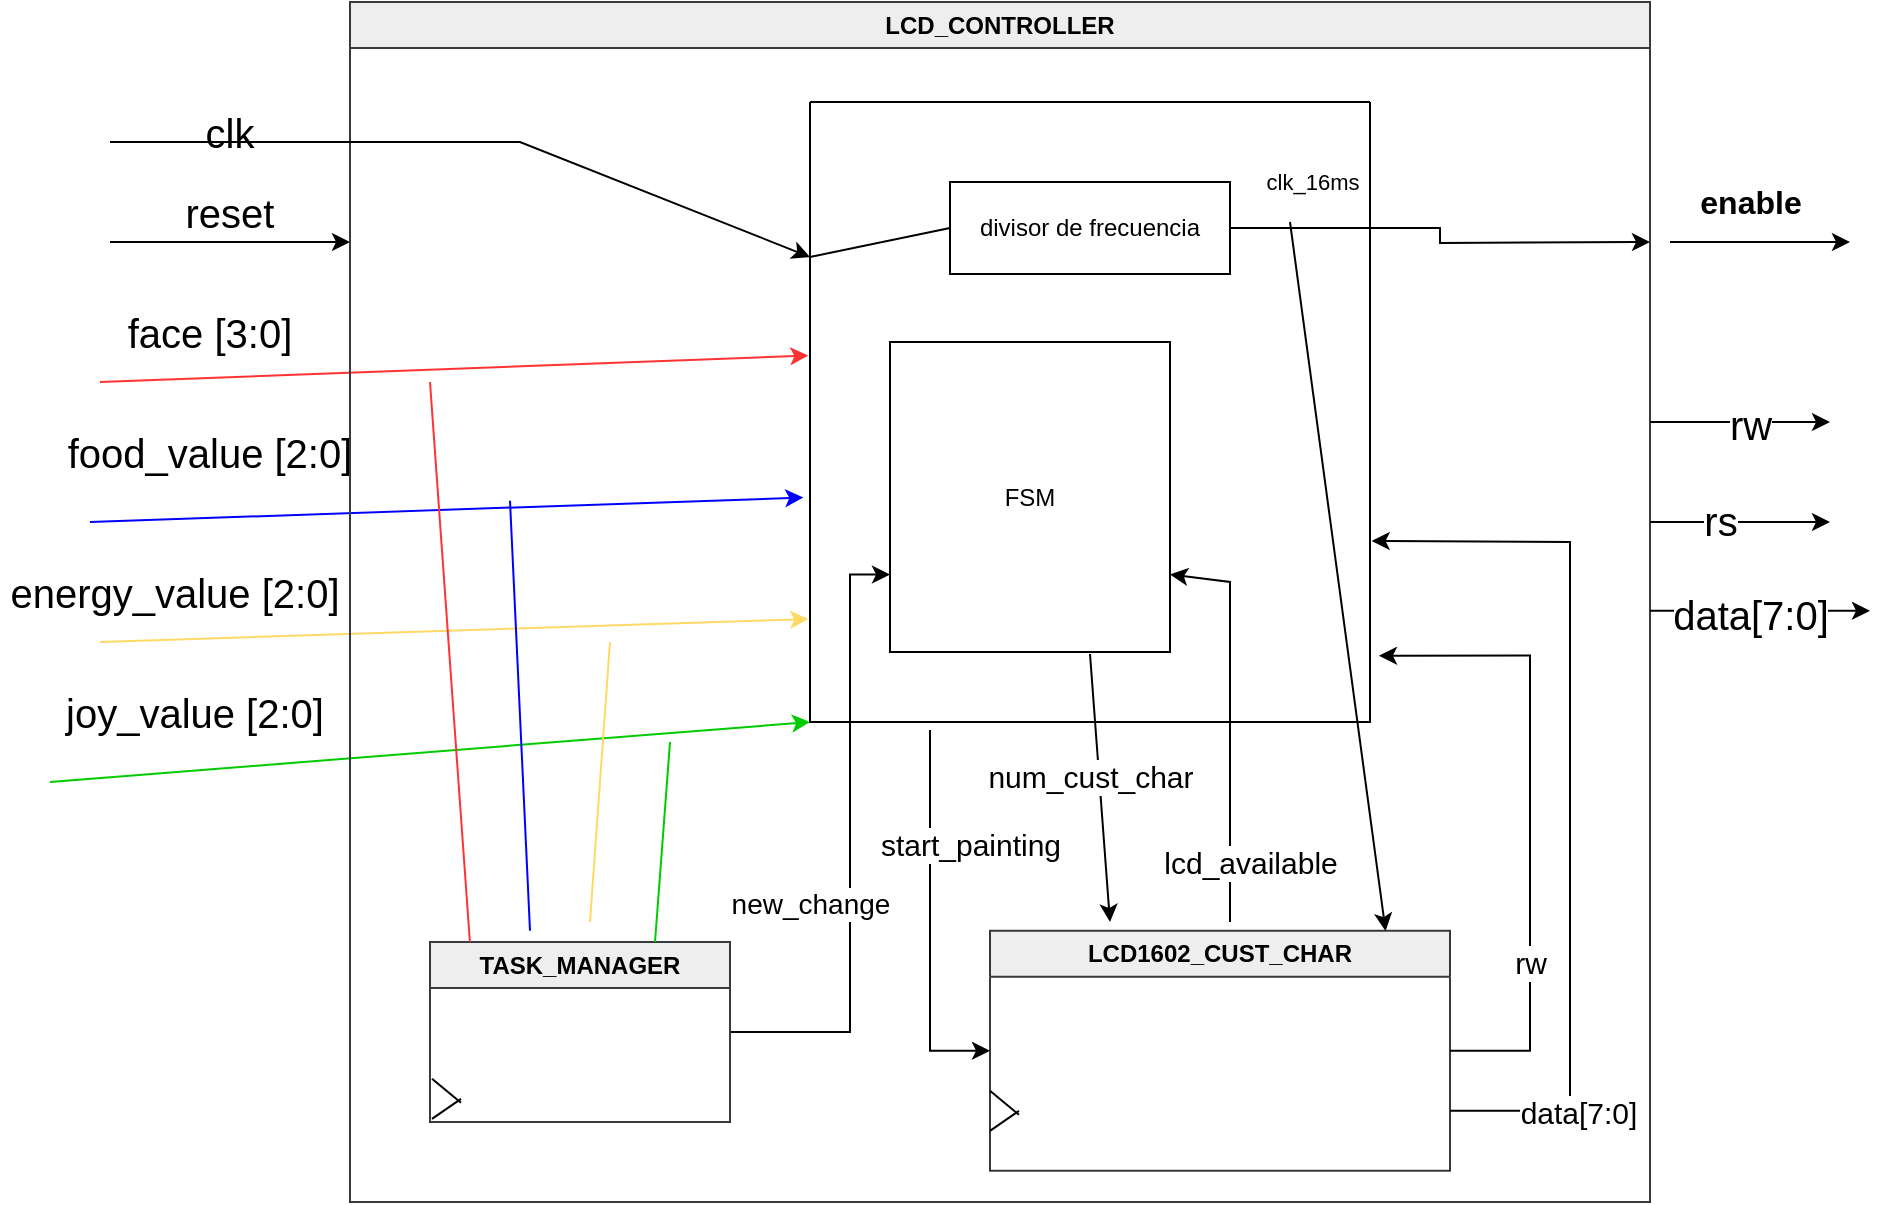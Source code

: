 <mxfile version="24.7.5" pages="6">
  <diagram name="cajaNegra" id="d30awdio9RWvkm8CWoa1">
    <mxGraphModel dx="1909" dy="302" grid="1" gridSize="10" guides="1" tooltips="1" connect="1" arrows="1" fold="1" page="1" pageScale="1" pageWidth="583" pageHeight="827" math="0" shadow="0">
      <root>
        <mxCell id="0" />
        <mxCell id="1" parent="0" />
        <mxCell id="uI0lJ6XtZj-DLdQhZyMz-4" value="" style="endArrow=classic;html=1;rounded=0;" parent="1" edge="1">
          <mxGeometry width="50" height="50" relative="1" as="geometry">
            <mxPoint x="80" y="980" as="sourcePoint" />
            <mxPoint x="200" y="980" as="targetPoint" />
          </mxGeometry>
        </mxCell>
        <mxCell id="uI0lJ6XtZj-DLdQhZyMz-5" value="" style="endArrow=classic;html=1;rounded=0;strokeColor=#FF3333;entryX=-0.003;entryY=0.409;entryDx=0;entryDy=0;entryPerimeter=0;" parent="1" edge="1" target="FcqBtxRYaPF_6iqim7l_-4">
          <mxGeometry width="50" height="50" relative="1" as="geometry">
            <mxPoint x="75" y="1050" as="sourcePoint" />
            <mxPoint x="195" y="1080" as="targetPoint" />
          </mxGeometry>
        </mxCell>
        <mxCell id="uI0lJ6XtZj-DLdQhZyMz-6" value="" style="endArrow=classic;html=1;rounded=0;fillColor=#B5739D;strokeColor=#0000FF;entryX=-0.012;entryY=0.638;entryDx=0;entryDy=0;entryPerimeter=0;" parent="1" edge="1" target="FcqBtxRYaPF_6iqim7l_-4">
          <mxGeometry width="50" height="50" relative="1" as="geometry">
            <mxPoint x="70" y="1120" as="sourcePoint" />
            <mxPoint x="190" y="1120" as="targetPoint" />
          </mxGeometry>
        </mxCell>
        <mxCell id="uI0lJ6XtZj-DLdQhZyMz-7" value="" style="endArrow=classic;html=1;rounded=0;strokeColor=#FFD966;entryX=-0.003;entryY=0.834;entryDx=0;entryDy=0;entryPerimeter=0;" parent="1" edge="1" target="FcqBtxRYaPF_6iqim7l_-4">
          <mxGeometry width="50" height="50" relative="1" as="geometry">
            <mxPoint x="75" y="1180" as="sourcePoint" />
            <mxPoint x="195" y="1180" as="targetPoint" />
          </mxGeometry>
        </mxCell>
        <mxCell id="uI0lJ6XtZj-DLdQhZyMz-8" value="" style="endArrow=classic;html=1;rounded=0;strokeColor=#00CC00;entryX=0;entryY=1;entryDx=0;entryDy=0;" parent="1" edge="1" target="FcqBtxRYaPF_6iqim7l_-4">
          <mxGeometry width="50" height="50" relative="1" as="geometry">
            <mxPoint x="50" y="1250" as="sourcePoint" />
            <mxPoint x="170" y="1250" as="targetPoint" />
          </mxGeometry>
        </mxCell>
        <mxCell id="uI0lJ6XtZj-DLdQhZyMz-10" value="reset" style="text;html=1;align=center;verticalAlign=middle;whiteSpace=wrap;rounded=0;fontSize=20;" parent="1" vertex="1">
          <mxGeometry x="110" y="950" width="60" height="30" as="geometry" />
        </mxCell>
        <mxCell id="uI0lJ6XtZj-DLdQhZyMz-11" value="clk" style="text;html=1;align=center;verticalAlign=middle;whiteSpace=wrap;rounded=0;fontSize=20;" parent="1" vertex="1">
          <mxGeometry x="110" y="910" width="60" height="30" as="geometry" />
        </mxCell>
        <mxCell id="uI0lJ6XtZj-DLdQhZyMz-12" value="face [3:0]" style="text;html=1;align=center;verticalAlign=middle;whiteSpace=wrap;rounded=0;fontSize=20;strokeColor=none;fillColor=none;" parent="1" vertex="1">
          <mxGeometry x="80" y="1010" width="100" height="30" as="geometry" />
        </mxCell>
        <mxCell id="uI0lJ6XtZj-DLdQhZyMz-13" value="food_value [2:0]" style="text;html=1;align=center;verticalAlign=middle;whiteSpace=wrap;rounded=0;fontSize=20;strokeColor=none;fillColor=none;" parent="1" vertex="1">
          <mxGeometry x="55" y="1070" width="150" height="30" as="geometry" />
        </mxCell>
        <mxCell id="uI0lJ6XtZj-DLdQhZyMz-14" value="energy_value [2:0]" style="text;html=1;align=center;verticalAlign=middle;whiteSpace=wrap;rounded=0;fontSize=20;strokeColor=none;fillColor=none;" parent="1" vertex="1">
          <mxGeometry x="25" y="1140" width="175" height="30" as="geometry" />
        </mxCell>
        <mxCell id="uI0lJ6XtZj-DLdQhZyMz-15" value="joy_value [2:0]" style="text;html=1;align=center;verticalAlign=middle;whiteSpace=wrap;rounded=0;fontSize=20;strokeColor=none;fillColor=none;" parent="1" vertex="1">
          <mxGeometry x="55" y="1200" width="135" height="30" as="geometry" />
        </mxCell>
        <mxCell id="FcqBtxRYaPF_6iqim7l_-1" value="LCD_CONTROLLER" style="swimlane;whiteSpace=wrap;html=1;fillColor=#eeeeee;strokeColor=#36393d;" vertex="1" parent="1">
          <mxGeometry x="200" y="860" width="650" height="600" as="geometry" />
        </mxCell>
        <mxCell id="FcqBtxRYaPF_6iqim7l_-19" value="&lt;span style=&quot;text-wrap: nowrap;&quot;&gt;LCD1602_CUST_CHAR&lt;/span&gt;" style="swimlane;whiteSpace=wrap;html=1;fillColor=#eeeeee;strokeColor=#36393d;" vertex="1" parent="FcqBtxRYaPF_6iqim7l_-1">
          <mxGeometry x="320" y="464.41" width="230" height="120" as="geometry" />
        </mxCell>
        <mxCell id="FcqBtxRYaPF_6iqim7l_-4" value="" style="swimlane;startSize=0;" vertex="1" parent="FcqBtxRYaPF_6iqim7l_-1">
          <mxGeometry x="230" y="50" width="280" height="310" as="geometry" />
        </mxCell>
        <mxCell id="DtENKFP9RfX3sww3IXV_-7" style="edgeStyle=orthogonalEdgeStyle;rounded=0;orthogonalLoop=1;jettySize=auto;html=1;" edge="1" parent="FcqBtxRYaPF_6iqim7l_-4" source="FcqBtxRYaPF_6iqim7l_-7">
          <mxGeometry relative="1" as="geometry">
            <mxPoint x="420" y="70" as="targetPoint" />
          </mxGeometry>
        </mxCell>
        <mxCell id="DtENKFP9RfX3sww3IXV_-8" value="clk_16ms" style="edgeLabel;html=1;align=center;verticalAlign=middle;resizable=0;points=[];" vertex="1" connectable="0" parent="DtENKFP9RfX3sww3IXV_-7">
          <mxGeometry x="-0.173" y="-7" relative="1" as="geometry">
            <mxPoint x="-49" y="-30" as="offset" />
          </mxGeometry>
        </mxCell>
        <mxCell id="FcqBtxRYaPF_6iqim7l_-7" value="divisor de frecuencia" style="rounded=0;whiteSpace=wrap;html=1;" vertex="1" parent="FcqBtxRYaPF_6iqim7l_-4">
          <mxGeometry x="70" y="40" width="140" height="46" as="geometry" />
        </mxCell>
        <mxCell id="FcqBtxRYaPF_6iqim7l_-8" value="FSM" style="rounded=0;whiteSpace=wrap;html=1;" vertex="1" parent="FcqBtxRYaPF_6iqim7l_-4">
          <mxGeometry x="40" y="120" width="140" height="155" as="geometry" />
        </mxCell>
        <mxCell id="FcqBtxRYaPF_6iqim7l_-9" value="" style="endArrow=none;html=1;rounded=0;exitX=0;exitY=0.5;exitDx=0;exitDy=0;entryX=0;entryY=0.25;entryDx=0;entryDy=0;" edge="1" parent="FcqBtxRYaPF_6iqim7l_-4" source="FcqBtxRYaPF_6iqim7l_-7" target="FcqBtxRYaPF_6iqim7l_-4">
          <mxGeometry width="50" height="50" relative="1" as="geometry">
            <mxPoint x="-190" y="330" as="sourcePoint" />
            <mxPoint x="-140" y="280" as="targetPoint" />
          </mxGeometry>
        </mxCell>
        <mxCell id="FcqBtxRYaPF_6iqim7l_-10" value="" style="endArrow=classic;html=1;rounded=0;" edge="1" parent="FcqBtxRYaPF_6iqim7l_-1">
          <mxGeometry width="50" height="50" relative="1" as="geometry">
            <mxPoint x="370" y="326" as="sourcePoint" />
            <mxPoint x="380" y="460" as="targetPoint" />
          </mxGeometry>
        </mxCell>
        <mxCell id="FcqBtxRYaPF_6iqim7l_-11" value="num_cust_char" style="edgeLabel;html=1;align=center;verticalAlign=middle;resizable=0;points=[];fontSize=15;" vertex="1" connectable="0" parent="FcqBtxRYaPF_6iqim7l_-10">
          <mxGeometry x="-0.03" y="-1" relative="1" as="geometry">
            <mxPoint x="-4" y="-4" as="offset" />
          </mxGeometry>
        </mxCell>
        <mxCell id="FcqBtxRYaPF_6iqim7l_-12" value="" style="endArrow=classic;html=1;rounded=0;entryX=0.86;entryY=0.001;entryDx=0;entryDy=0;entryPerimeter=0;" edge="1" parent="FcqBtxRYaPF_6iqim7l_-1" target="FcqBtxRYaPF_6iqim7l_-19">
          <mxGeometry width="50" height="50" relative="1" as="geometry">
            <mxPoint x="470" y="110" as="sourcePoint" />
            <mxPoint x="470" y="450" as="targetPoint" />
          </mxGeometry>
        </mxCell>
        <mxCell id="FcqBtxRYaPF_6iqim7l_-15" style="edgeStyle=orthogonalEdgeStyle;rounded=0;orthogonalLoop=1;jettySize=auto;html=1;entryX=1.016;entryY=0.893;entryDx=0;entryDy=0;entryPerimeter=0;" edge="1" parent="FcqBtxRYaPF_6iqim7l_-1" target="FcqBtxRYaPF_6iqim7l_-4">
          <mxGeometry relative="1" as="geometry">
            <mxPoint x="580" y="404.41" as="targetPoint" />
            <mxPoint x="550.0" y="524.41" as="sourcePoint" />
            <Array as="points">
              <mxPoint x="590" y="524" />
              <mxPoint x="590" y="327" />
            </Array>
          </mxGeometry>
        </mxCell>
        <mxCell id="FcqBtxRYaPF_6iqim7l_-16" value="rw" style="edgeLabel;html=1;align=center;verticalAlign=middle;resizable=0;points=[];fontSize=15;" vertex="1" connectable="0" parent="FcqBtxRYaPF_6iqim7l_-15">
          <mxGeometry x="-0.456" relative="1" as="geometry">
            <mxPoint as="offset" />
          </mxGeometry>
        </mxCell>
        <mxCell id="FcqBtxRYaPF_6iqim7l_-20" value="" style="endArrow=none;html=1;rounded=0;exitX=0;exitY=1;exitDx=0;exitDy=0;" edge="1" parent="FcqBtxRYaPF_6iqim7l_-1">
          <mxGeometry width="50" height="50" relative="1" as="geometry">
            <mxPoint x="320" y="564.41" as="sourcePoint" />
            <mxPoint x="334.5" y="554.41" as="targetPoint" />
          </mxGeometry>
        </mxCell>
        <mxCell id="FcqBtxRYaPF_6iqim7l_-21" value="" style="endArrow=none;html=1;rounded=0;exitX=0;exitY=0.75;exitDx=0;exitDy=0;" edge="1" parent="FcqBtxRYaPF_6iqim7l_-1">
          <mxGeometry width="50" height="50" relative="1" as="geometry">
            <mxPoint x="320" y="544.41" as="sourcePoint" />
            <mxPoint x="334.5" y="556.41" as="targetPoint" />
          </mxGeometry>
        </mxCell>
        <mxCell id="FcqBtxRYaPF_6iqim7l_-22" value="" style="endArrow=classic;html=1;rounded=0;entryX=0;entryY=0.5;entryDx=0;entryDy=0;" edge="1" parent="FcqBtxRYaPF_6iqim7l_-1">
          <mxGeometry width="50" height="50" relative="1" as="geometry">
            <mxPoint x="290" y="364" as="sourcePoint" />
            <mxPoint x="320" y="524.41" as="targetPoint" />
            <Array as="points">
              <mxPoint x="290" y="364.41" />
              <mxPoint x="290" y="464.41" />
              <mxPoint x="290" y="524.41" />
            </Array>
          </mxGeometry>
        </mxCell>
        <mxCell id="FcqBtxRYaPF_6iqim7l_-23" value="start_painting" style="edgeLabel;html=1;align=center;verticalAlign=middle;resizable=0;points=[];fontSize=15;" vertex="1" connectable="0" parent="FcqBtxRYaPF_6iqim7l_-22">
          <mxGeometry x="-0.018" y="-2" relative="1" as="geometry">
            <mxPoint x="22" y="-37" as="offset" />
          </mxGeometry>
        </mxCell>
        <mxCell id="FcqBtxRYaPF_6iqim7l_-24" value="" style="endArrow=classic;html=1;rounded=0;entryX=1;entryY=0.75;entryDx=0;entryDy=0;" edge="1" parent="FcqBtxRYaPF_6iqim7l_-1" target="FcqBtxRYaPF_6iqim7l_-8">
          <mxGeometry width="50" height="50" relative="1" as="geometry">
            <mxPoint x="440" y="460" as="sourcePoint" />
            <mxPoint x="490" y="394.41" as="targetPoint" />
            <Array as="points">
              <mxPoint x="440" y="290" />
            </Array>
          </mxGeometry>
        </mxCell>
        <mxCell id="FcqBtxRYaPF_6iqim7l_-25" value="lcd_available" style="edgeLabel;html=1;align=center;verticalAlign=middle;resizable=0;points=[];fontSize=15;" vertex="1" connectable="0" parent="FcqBtxRYaPF_6iqim7l_-24">
          <mxGeometry x="0.004" y="2" relative="1" as="geometry">
            <mxPoint x="12" y="70" as="offset" />
          </mxGeometry>
        </mxCell>
        <mxCell id="FcqBtxRYaPF_6iqim7l_-31" value="" style="endArrow=classic;html=1;rounded=0;entryX=1.003;entryY=0.708;entryDx=0;entryDy=0;entryPerimeter=0;" edge="1" parent="FcqBtxRYaPF_6iqim7l_-1" target="FcqBtxRYaPF_6iqim7l_-4">
          <mxGeometry width="50" height="50" relative="1" as="geometry">
            <mxPoint x="550" y="554.41" as="sourcePoint" />
            <mxPoint x="610" y="387.41" as="targetPoint" />
            <Array as="points">
              <mxPoint x="610" y="554.41" />
              <mxPoint x="610" y="270" />
            </Array>
          </mxGeometry>
        </mxCell>
        <mxCell id="FcqBtxRYaPF_6iqim7l_-32" value="data[7:0]" style="edgeLabel;html=1;align=center;verticalAlign=middle;resizable=0;points=[];fontSize=15;" vertex="1" connectable="0" parent="FcqBtxRYaPF_6iqim7l_-31">
          <mxGeometry x="-0.779" y="1" relative="1" as="geometry">
            <mxPoint x="15" y="1" as="offset" />
          </mxGeometry>
        </mxCell>
        <mxCell id="uI0lJ6XtZj-DLdQhZyMz-2" value="" style="endArrow=classic;html=1;rounded=0;entryX=0;entryY=0.25;entryDx=0;entryDy=0;" parent="FcqBtxRYaPF_6iqim7l_-1" edge="1" target="FcqBtxRYaPF_6iqim7l_-4">
          <mxGeometry width="50" height="50" relative="1" as="geometry">
            <mxPoint x="-120" y="70" as="sourcePoint" />
            <mxPoint x="135" y="130" as="targetPoint" />
            <Array as="points">
              <mxPoint x="85" y="70" />
            </Array>
          </mxGeometry>
        </mxCell>
        <mxCell id="DtENKFP9RfX3sww3IXV_-10" style="edgeStyle=orthogonalEdgeStyle;rounded=0;orthogonalLoop=1;jettySize=auto;html=1;entryX=0;entryY=0.75;entryDx=0;entryDy=0;" edge="1" parent="FcqBtxRYaPF_6iqim7l_-1" source="DtENKFP9RfX3sww3IXV_-1" target="FcqBtxRYaPF_6iqim7l_-8">
          <mxGeometry relative="1" as="geometry">
            <mxPoint x="250" y="450" as="targetPoint" />
            <Array as="points">
              <mxPoint x="250" y="515" />
              <mxPoint x="250" y="286" />
            </Array>
          </mxGeometry>
        </mxCell>
        <mxCell id="DtENKFP9RfX3sww3IXV_-11" value="&lt;font style=&quot;font-size: 14px;&quot;&gt;new_change&lt;/font&gt;" style="edgeLabel;html=1;align=center;verticalAlign=middle;resizable=0;points=[];fontSize=14;" vertex="1" connectable="0" parent="DtENKFP9RfX3sww3IXV_-10">
          <mxGeometry x="-0.356" y="-2" relative="1" as="geometry">
            <mxPoint x="-22" y="-25" as="offset" />
          </mxGeometry>
        </mxCell>
        <mxCell id="DtENKFP9RfX3sww3IXV_-1" value="TASK_MANAGER" style="swimlane;whiteSpace=wrap;html=1;fillColor=#eeeeee;strokeColor=#36393d;" vertex="1" parent="FcqBtxRYaPF_6iqim7l_-1">
          <mxGeometry x="40" y="470" width="150" height="90" as="geometry" />
        </mxCell>
        <mxCell id="uI0lJ6XtZj-DLdQhZyMz-60" value="" style="endArrow=none;html=1;rounded=0;entryX=0.133;entryY=0;entryDx=0;entryDy=0;strokeColor=#FF3333;entryPerimeter=0;fillColor=#FF3333;" parent="FcqBtxRYaPF_6iqim7l_-1" target="DtENKFP9RfX3sww3IXV_-1" edge="1">
          <mxGeometry width="50" height="50" relative="1" as="geometry">
            <mxPoint x="40" y="190" as="sourcePoint" />
            <mxPoint x="160.0" y="240" as="targetPoint" />
          </mxGeometry>
        </mxCell>
        <mxCell id="uI0lJ6XtZj-DLdQhZyMz-63" value="" style="endArrow=none;html=1;rounded=0;entryX=0.75;entryY=0;entryDx=0;entryDy=0;strokeColor=#00CC00;" parent="FcqBtxRYaPF_6iqim7l_-1" target="DtENKFP9RfX3sww3IXV_-1" edge="1">
          <mxGeometry width="50" height="50" relative="1" as="geometry">
            <mxPoint x="160" y="370" as="sourcePoint" />
            <mxPoint x="212.0" y="366" as="targetPoint" />
          </mxGeometry>
        </mxCell>
        <mxCell id="uI0lJ6XtZj-DLdQhZyMz-61" value="" style="endArrow=none;html=1;rounded=0;strokeColor=#FFD966;" parent="FcqBtxRYaPF_6iqim7l_-1" edge="1">
          <mxGeometry width="50" height="50" relative="1" as="geometry">
            <mxPoint x="130" y="320" as="sourcePoint" />
            <mxPoint x="120" y="460" as="targetPoint" />
          </mxGeometry>
        </mxCell>
        <mxCell id="DtENKFP9RfX3sww3IXV_-4" value="" style="endArrow=none;html=1;rounded=0;entryX=0.133;entryY=0;entryDx=0;entryDy=0;strokeColor=#0000FF;entryPerimeter=0;" edge="1" parent="FcqBtxRYaPF_6iqim7l_-1">
          <mxGeometry width="50" height="50" relative="1" as="geometry">
            <mxPoint x="80" y="249.41" as="sourcePoint" />
            <mxPoint x="90" y="464.41" as="targetPoint" />
          </mxGeometry>
        </mxCell>
        <mxCell id="FcqBtxRYaPF_6iqim7l_-34" value="" style="endArrow=classic;html=1;rounded=0;" edge="1" parent="1">
          <mxGeometry width="50" height="50" relative="1" as="geometry">
            <mxPoint x="850" y="1120" as="sourcePoint" />
            <mxPoint x="940" y="1120" as="targetPoint" />
          </mxGeometry>
        </mxCell>
        <mxCell id="FcqBtxRYaPF_6iqim7l_-35" value="rs" style="edgeLabel;html=1;align=center;verticalAlign=middle;resizable=0;points=[];fontSize=20;" vertex="1" connectable="0" parent="FcqBtxRYaPF_6iqim7l_-34">
          <mxGeometry x="-0.218" y="1" relative="1" as="geometry">
            <mxPoint as="offset" />
          </mxGeometry>
        </mxCell>
        <mxCell id="FcqBtxRYaPF_6iqim7l_-36" value="" style="endArrow=classic;html=1;rounded=0;" edge="1" parent="1">
          <mxGeometry width="50" height="50" relative="1" as="geometry">
            <mxPoint x="850" y="1070" as="sourcePoint" />
            <mxPoint x="940" y="1070" as="targetPoint" />
          </mxGeometry>
        </mxCell>
        <mxCell id="FcqBtxRYaPF_6iqim7l_-37" value="rw" style="edgeLabel;html=1;align=center;verticalAlign=middle;resizable=0;points=[];fontSize=20;" vertex="1" connectable="0" parent="FcqBtxRYaPF_6iqim7l_-36">
          <mxGeometry x="-0.271" y="-1" relative="1" as="geometry">
            <mxPoint x="17" as="offset" />
          </mxGeometry>
        </mxCell>
        <mxCell id="FcqBtxRYaPF_6iqim7l_-38" value="" style="endArrow=classic;html=1;rounded=0;" edge="1" parent="1">
          <mxGeometry width="50" height="50" relative="1" as="geometry">
            <mxPoint x="850" y="1164.41" as="sourcePoint" />
            <mxPoint x="960" y="1164.41" as="targetPoint" />
          </mxGeometry>
        </mxCell>
        <mxCell id="FcqBtxRYaPF_6iqim7l_-39" value="data[7:0]" style="edgeLabel;html=1;align=center;verticalAlign=middle;resizable=0;points=[];fontSize=20;" vertex="1" connectable="0" parent="FcqBtxRYaPF_6iqim7l_-38">
          <mxGeometry x="-0.166" y="4" relative="1" as="geometry">
            <mxPoint x="4" y="5" as="offset" />
          </mxGeometry>
        </mxCell>
        <mxCell id="FcqBtxRYaPF_6iqim7l_-40" value="" style="endArrow=classic;html=1;rounded=0;" edge="1" parent="1">
          <mxGeometry width="50" height="50" relative="1" as="geometry">
            <mxPoint x="860" y="980" as="sourcePoint" />
            <mxPoint x="950" y="980" as="targetPoint" />
          </mxGeometry>
        </mxCell>
        <mxCell id="FcqBtxRYaPF_6iqim7l_-41" value="enable" style="edgeLabel;html=1;align=center;verticalAlign=middle;resizable=0;points=[];fontStyle=1;fontSize=16;" vertex="1" connectable="0" parent="FcqBtxRYaPF_6iqim7l_-40">
          <mxGeometry x="-0.037" relative="1" as="geometry">
            <mxPoint x="-4" y="-20" as="offset" />
          </mxGeometry>
        </mxCell>
        <mxCell id="DtENKFP9RfX3sww3IXV_-2" value="" style="endArrow=none;html=1;rounded=0;exitX=0;exitY=1;exitDx=0;exitDy=0;" edge="1" parent="1">
          <mxGeometry width="50" height="50" relative="1" as="geometry">
            <mxPoint x="241" y="1418.41" as="sourcePoint" />
            <mxPoint x="255.5" y="1408.41" as="targetPoint" />
          </mxGeometry>
        </mxCell>
        <mxCell id="DtENKFP9RfX3sww3IXV_-3" value="" style="endArrow=none;html=1;rounded=0;exitX=0;exitY=0.75;exitDx=0;exitDy=0;" edge="1" parent="1">
          <mxGeometry width="50" height="50" relative="1" as="geometry">
            <mxPoint x="241" y="1398.41" as="sourcePoint" />
            <mxPoint x="255.5" y="1410.41" as="targetPoint" />
          </mxGeometry>
        </mxCell>
      </root>
    </mxGraphModel>
  </diagram>
  <diagram id="eTyg3RRahVNUq0JbmyAQ" name="viejos">
    <mxGraphModel dx="1050" dy="2275" grid="1" gridSize="10" guides="1" tooltips="1" connect="1" arrows="1" fold="1" page="1" pageScale="1" pageWidth="583" pageHeight="827" math="0" shadow="0">
      <root>
        <mxCell id="0" />
        <mxCell id="1" parent="0" />
        <mxCell id="vsjzKqrtJ2uKR2mr3ZsK-1" value="" style="group" parent="1" vertex="1" connectable="0">
          <mxGeometry x="60" y="-1600" width="640" height="90" as="geometry" />
        </mxCell>
        <mxCell id="vsjzKqrtJ2uKR2mr3ZsK-2" value="" style="group" parent="vsjzKqrtJ2uKR2mr3ZsK-1" vertex="1" connectable="0">
          <mxGeometry width="40" height="80" as="geometry" />
        </mxCell>
        <mxCell id="vsjzKqrtJ2uKR2mr3ZsK-3" value="" style="rounded=0;whiteSpace=wrap;html=1;" parent="vsjzKqrtJ2uKR2mr3ZsK-2" vertex="1">
          <mxGeometry width="40" height="80" as="geometry" />
        </mxCell>
        <mxCell id="vsjzKqrtJ2uKR2mr3ZsK-4" value="" style="endArrow=none;html=1;rounded=0;exitX=0;exitY=0.5;exitDx=0;exitDy=0;entryX=1;entryY=0.5;entryDx=0;entryDy=0;" parent="vsjzKqrtJ2uKR2mr3ZsK-2" source="vsjzKqrtJ2uKR2mr3ZsK-3" target="vsjzKqrtJ2uKR2mr3ZsK-3" edge="1">
          <mxGeometry width="50" height="50" relative="1" as="geometry">
            <mxPoint x="190" y="230" as="sourcePoint" />
            <mxPoint x="240" y="170" as="targetPoint" />
          </mxGeometry>
        </mxCell>
        <mxCell id="vsjzKqrtJ2uKR2mr3ZsK-5" value="" style="group" parent="vsjzKqrtJ2uKR2mr3ZsK-1" vertex="1" connectable="0">
          <mxGeometry x="40" width="73.75" height="90" as="geometry" />
        </mxCell>
        <mxCell id="vsjzKqrtJ2uKR2mr3ZsK-6" value="" style="rounded=0;whiteSpace=wrap;html=1;" parent="vsjzKqrtJ2uKR2mr3ZsK-5" vertex="1">
          <mxGeometry width="40" height="80" as="geometry" />
        </mxCell>
        <mxCell id="vsjzKqrtJ2uKR2mr3ZsK-7" value="" style="endArrow=none;html=1;rounded=0;exitX=0;exitY=0.5;exitDx=0;exitDy=0;entryX=1;entryY=0.5;entryDx=0;entryDy=0;" parent="vsjzKqrtJ2uKR2mr3ZsK-5" source="vsjzKqrtJ2uKR2mr3ZsK-6" target="vsjzKqrtJ2uKR2mr3ZsK-6" edge="1">
          <mxGeometry width="50" height="50" relative="1" as="geometry">
            <mxPoint x="190" y="230" as="sourcePoint" />
            <mxPoint x="240" y="170" as="targetPoint" />
          </mxGeometry>
        </mxCell>
        <mxCell id="vsjzKqrtJ2uKR2mr3ZsK-11" value="" style="group" parent="vsjzKqrtJ2uKR2mr3ZsK-1" vertex="1" connectable="0">
          <mxGeometry x="120" width="40" height="80" as="geometry" />
        </mxCell>
        <mxCell id="vsjzKqrtJ2uKR2mr3ZsK-12" value="" style="rounded=0;whiteSpace=wrap;html=1;" parent="vsjzKqrtJ2uKR2mr3ZsK-11" vertex="1">
          <mxGeometry width="40" height="80" as="geometry" />
        </mxCell>
        <mxCell id="vsjzKqrtJ2uKR2mr3ZsK-13" value="" style="endArrow=none;html=1;rounded=0;exitX=0;exitY=0.5;exitDx=0;exitDy=0;entryX=1;entryY=0.5;entryDx=0;entryDy=0;" parent="vsjzKqrtJ2uKR2mr3ZsK-11" source="vsjzKqrtJ2uKR2mr3ZsK-12" target="vsjzKqrtJ2uKR2mr3ZsK-12" edge="1">
          <mxGeometry width="50" height="50" relative="1" as="geometry">
            <mxPoint x="190" y="230" as="sourcePoint" />
            <mxPoint x="240" y="170" as="targetPoint" />
          </mxGeometry>
        </mxCell>
        <mxCell id="vsjzKqrtJ2uKR2mr3ZsK-14" value="" style="group" parent="vsjzKqrtJ2uKR2mr3ZsK-1" vertex="1" connectable="0">
          <mxGeometry x="160" width="130" height="80" as="geometry" />
        </mxCell>
        <mxCell id="vsjzKqrtJ2uKR2mr3ZsK-15" value="" style="rounded=0;whiteSpace=wrap;html=1;" parent="vsjzKqrtJ2uKR2mr3ZsK-14" vertex="1">
          <mxGeometry width="40" height="80" as="geometry" />
        </mxCell>
        <mxCell id="vsjzKqrtJ2uKR2mr3ZsK-16" value="" style="endArrow=none;html=1;rounded=0;exitX=0;exitY=0.5;exitDx=0;exitDy=0;entryX=1;entryY=0.5;entryDx=0;entryDy=0;" parent="vsjzKqrtJ2uKR2mr3ZsK-14" source="vsjzKqrtJ2uKR2mr3ZsK-15" target="vsjzKqrtJ2uKR2mr3ZsK-15" edge="1">
          <mxGeometry width="50" height="50" relative="1" as="geometry">
            <mxPoint x="190" y="230" as="sourcePoint" />
            <mxPoint x="240" y="170" as="targetPoint" />
          </mxGeometry>
        </mxCell>
        <mxCell id="vsjzKqrtJ2uKR2mr3ZsK-17" value="&lt;span style=&quot;font-size: 30px;&quot;&gt;F&lt;/span&gt;" style="text;html=1;align=center;verticalAlign=middle;whiteSpace=wrap;rounded=0;" parent="vsjzKqrtJ2uKR2mr3ZsK-14" vertex="1">
          <mxGeometry width="40" height="40" as="geometry" />
        </mxCell>
        <mxCell id="vsjzKqrtJ2uKR2mr3ZsK-18" value="&lt;span style=&quot;font-size: 30px;&quot;&gt;E&lt;/span&gt;" style="text;html=1;align=center;verticalAlign=middle;whiteSpace=wrap;rounded=0;" parent="vsjzKqrtJ2uKR2mr3ZsK-14" vertex="1">
          <mxGeometry y="40" width="40" height="40" as="geometry" />
        </mxCell>
        <mxCell id="vsjzKqrtJ2uKR2mr3ZsK-19" value="" style="group" parent="vsjzKqrtJ2uKR2mr3ZsK-1" vertex="1" connectable="0">
          <mxGeometry x="200" width="60" height="80" as="geometry" />
        </mxCell>
        <mxCell id="vsjzKqrtJ2uKR2mr3ZsK-20" value="" style="rounded=0;whiteSpace=wrap;html=1;" parent="vsjzKqrtJ2uKR2mr3ZsK-19" vertex="1">
          <mxGeometry width="40" height="80" as="geometry" />
        </mxCell>
        <mxCell id="vsjzKqrtJ2uKR2mr3ZsK-21" value="" style="endArrow=none;html=1;rounded=0;exitX=0;exitY=0.5;exitDx=0;exitDy=0;entryX=1;entryY=0.5;entryDx=0;entryDy=0;" parent="vsjzKqrtJ2uKR2mr3ZsK-19" source="vsjzKqrtJ2uKR2mr3ZsK-20" target="vsjzKqrtJ2uKR2mr3ZsK-20" edge="1">
          <mxGeometry width="50" height="50" relative="1" as="geometry">
            <mxPoint x="190" y="230" as="sourcePoint" />
            <mxPoint x="240" y="170" as="targetPoint" />
          </mxGeometry>
        </mxCell>
        <mxCell id="vsjzKqrtJ2uKR2mr3ZsK-22" value="&lt;span style=&quot;font-size: 30px;&quot;&gt;O&lt;/span&gt;" style="text;html=1;align=center;verticalAlign=middle;whiteSpace=wrap;rounded=0;" parent="vsjzKqrtJ2uKR2mr3ZsK-19" vertex="1">
          <mxGeometry width="40" height="40" as="geometry" />
        </mxCell>
        <mxCell id="vsjzKqrtJ2uKR2mr3ZsK-23" value="&lt;span style=&quot;font-size: 30px;&quot;&gt;N&lt;/span&gt;" style="text;html=1;align=center;verticalAlign=middle;whiteSpace=wrap;rounded=0;" parent="vsjzKqrtJ2uKR2mr3ZsK-19" vertex="1">
          <mxGeometry y="40" width="40" height="40" as="geometry" />
        </mxCell>
        <mxCell id="vsjzKqrtJ2uKR2mr3ZsK-24" value="" style="group" parent="vsjzKqrtJ2uKR2mr3ZsK-1" vertex="1" connectable="0">
          <mxGeometry x="240" width="40" height="80" as="geometry" />
        </mxCell>
        <mxCell id="vsjzKqrtJ2uKR2mr3ZsK-25" value="" style="rounded=0;whiteSpace=wrap;html=1;" parent="vsjzKqrtJ2uKR2mr3ZsK-24" vertex="1">
          <mxGeometry width="40" height="80" as="geometry" />
        </mxCell>
        <mxCell id="vsjzKqrtJ2uKR2mr3ZsK-26" value="" style="endArrow=none;html=1;rounded=0;exitX=0;exitY=0.5;exitDx=0;exitDy=0;entryX=1;entryY=0.5;entryDx=0;entryDy=0;" parent="vsjzKqrtJ2uKR2mr3ZsK-24" source="vsjzKqrtJ2uKR2mr3ZsK-25" target="vsjzKqrtJ2uKR2mr3ZsK-25" edge="1">
          <mxGeometry width="50" height="50" relative="1" as="geometry">
            <mxPoint x="190" y="230" as="sourcePoint" />
            <mxPoint x="240" y="170" as="targetPoint" />
          </mxGeometry>
        </mxCell>
        <mxCell id="vsjzKqrtJ2uKR2mr3ZsK-27" value="&lt;span style=&quot;font-size: 30px;&quot;&gt;O&lt;/span&gt;" style="text;html=1;align=center;verticalAlign=middle;whiteSpace=wrap;rounded=0;" parent="vsjzKqrtJ2uKR2mr3ZsK-24" vertex="1">
          <mxGeometry width="40" height="40" as="geometry" />
        </mxCell>
        <mxCell id="vsjzKqrtJ2uKR2mr3ZsK-28" value="&lt;span style=&quot;font-size: 30px;&quot;&gt;E&lt;/span&gt;" style="text;html=1;align=center;verticalAlign=middle;whiteSpace=wrap;rounded=0;" parent="vsjzKqrtJ2uKR2mr3ZsK-24" vertex="1">
          <mxGeometry y="40" width="40" height="40" as="geometry" />
        </mxCell>
        <mxCell id="vsjzKqrtJ2uKR2mr3ZsK-29" value="" style="group" parent="vsjzKqrtJ2uKR2mr3ZsK-1" vertex="1" connectable="0">
          <mxGeometry x="280" width="40" height="80" as="geometry" />
        </mxCell>
        <mxCell id="vsjzKqrtJ2uKR2mr3ZsK-30" value="" style="rounded=0;whiteSpace=wrap;html=1;" parent="vsjzKqrtJ2uKR2mr3ZsK-29" vertex="1">
          <mxGeometry width="40" height="80" as="geometry" />
        </mxCell>
        <mxCell id="vsjzKqrtJ2uKR2mr3ZsK-31" value="" style="endArrow=none;html=1;rounded=0;exitX=0;exitY=0.5;exitDx=0;exitDy=0;entryX=1;entryY=0.5;entryDx=0;entryDy=0;" parent="vsjzKqrtJ2uKR2mr3ZsK-29" source="vsjzKqrtJ2uKR2mr3ZsK-30" target="vsjzKqrtJ2uKR2mr3ZsK-30" edge="1">
          <mxGeometry width="50" height="50" relative="1" as="geometry">
            <mxPoint x="190" y="230" as="sourcePoint" />
            <mxPoint x="240" y="170" as="targetPoint" />
          </mxGeometry>
        </mxCell>
        <mxCell id="vsjzKqrtJ2uKR2mr3ZsK-32" value="&lt;span style=&quot;font-size: 30px;&quot;&gt;D&lt;/span&gt;" style="text;html=1;align=center;verticalAlign=middle;whiteSpace=wrap;rounded=0;" parent="vsjzKqrtJ2uKR2mr3ZsK-29" vertex="1">
          <mxGeometry width="40" height="40" as="geometry" />
        </mxCell>
        <mxCell id="vsjzKqrtJ2uKR2mr3ZsK-33" value="&lt;span style=&quot;font-size: 30px;&quot;&gt;R&lt;/span&gt;" style="text;html=1;align=center;verticalAlign=middle;whiteSpace=wrap;rounded=0;" parent="vsjzKqrtJ2uKR2mr3ZsK-29" vertex="1">
          <mxGeometry y="40" width="40" height="40" as="geometry" />
        </mxCell>
        <mxCell id="vsjzKqrtJ2uKR2mr3ZsK-34" value="" style="group" parent="vsjzKqrtJ2uKR2mr3ZsK-1" vertex="1" connectable="0">
          <mxGeometry x="320" width="40" height="80" as="geometry" />
        </mxCell>
        <mxCell id="vsjzKqrtJ2uKR2mr3ZsK-35" value="" style="rounded=0;whiteSpace=wrap;html=1;" parent="vsjzKqrtJ2uKR2mr3ZsK-34" vertex="1">
          <mxGeometry width="40" height="80" as="geometry" />
        </mxCell>
        <mxCell id="vsjzKqrtJ2uKR2mr3ZsK-36" value="" style="endArrow=none;html=1;rounded=0;exitX=0;exitY=0.5;exitDx=0;exitDy=0;entryX=1;entryY=0.5;entryDx=0;entryDy=0;" parent="vsjzKqrtJ2uKR2mr3ZsK-34" source="vsjzKqrtJ2uKR2mr3ZsK-35" target="vsjzKqrtJ2uKR2mr3ZsK-35" edge="1">
          <mxGeometry width="50" height="50" relative="1" as="geometry">
            <mxPoint x="190" y="230" as="sourcePoint" />
            <mxPoint x="240" y="170" as="targetPoint" />
          </mxGeometry>
        </mxCell>
        <mxCell id="vsjzKqrtJ2uKR2mr3ZsK-37" value="&lt;span style=&quot;font-size: 30px;&quot;&gt;G&lt;/span&gt;" style="text;html=1;align=center;verticalAlign=middle;whiteSpace=wrap;rounded=0;" parent="vsjzKqrtJ2uKR2mr3ZsK-34" vertex="1">
          <mxGeometry y="40" width="40" height="40" as="geometry" />
        </mxCell>
        <mxCell id="vsjzKqrtJ2uKR2mr3ZsK-38" value="" style="group" parent="vsjzKqrtJ2uKR2mr3ZsK-1" vertex="1" connectable="0">
          <mxGeometry x="360" width="40" height="80" as="geometry" />
        </mxCell>
        <mxCell id="vsjzKqrtJ2uKR2mr3ZsK-39" value="" style="rounded=0;whiteSpace=wrap;html=1;" parent="vsjzKqrtJ2uKR2mr3ZsK-38" vertex="1">
          <mxGeometry width="40" height="80" as="geometry" />
        </mxCell>
        <mxCell id="vsjzKqrtJ2uKR2mr3ZsK-40" value="" style="endArrow=none;html=1;rounded=0;exitX=0;exitY=0.5;exitDx=0;exitDy=0;entryX=1;entryY=0.5;entryDx=0;entryDy=0;" parent="vsjzKqrtJ2uKR2mr3ZsK-38" source="vsjzKqrtJ2uKR2mr3ZsK-39" target="vsjzKqrtJ2uKR2mr3ZsK-39" edge="1">
          <mxGeometry width="50" height="50" relative="1" as="geometry">
            <mxPoint x="190" y="230" as="sourcePoint" />
            <mxPoint x="240" y="170" as="targetPoint" />
          </mxGeometry>
        </mxCell>
        <mxCell id="vsjzKqrtJ2uKR2mr3ZsK-41" value="&lt;span style=&quot;font-size: 30px;&quot;&gt;Y&lt;/span&gt;" style="text;html=1;align=center;verticalAlign=middle;whiteSpace=wrap;rounded=0;" parent="vsjzKqrtJ2uKR2mr3ZsK-38" vertex="1">
          <mxGeometry y="40" width="40" height="40" as="geometry" />
        </mxCell>
        <mxCell id="vsjzKqrtJ2uKR2mr3ZsK-42" value="&lt;font style=&quot;font-size: 30px;&quot;&gt;5&lt;/font&gt;" style="text;html=1;align=center;verticalAlign=middle;whiteSpace=wrap;rounded=0;" parent="vsjzKqrtJ2uKR2mr3ZsK-38" vertex="1">
          <mxGeometry width="40" height="40" as="geometry" />
        </mxCell>
        <mxCell id="vsjzKqrtJ2uKR2mr3ZsK-43" value="" style="group" parent="vsjzKqrtJ2uKR2mr3ZsK-1" vertex="1" connectable="0">
          <mxGeometry x="400" width="40" height="80" as="geometry" />
        </mxCell>
        <mxCell id="vsjzKqrtJ2uKR2mr3ZsK-44" value="" style="rounded=0;whiteSpace=wrap;html=1;" parent="vsjzKqrtJ2uKR2mr3ZsK-43" vertex="1">
          <mxGeometry width="40" height="80" as="geometry" />
        </mxCell>
        <mxCell id="vsjzKqrtJ2uKR2mr3ZsK-45" value="" style="endArrow=none;html=1;rounded=0;exitX=0;exitY=0.5;exitDx=0;exitDy=0;entryX=1;entryY=0.5;entryDx=0;entryDy=0;" parent="vsjzKqrtJ2uKR2mr3ZsK-43" source="vsjzKqrtJ2uKR2mr3ZsK-44" target="vsjzKqrtJ2uKR2mr3ZsK-44" edge="1">
          <mxGeometry width="50" height="50" relative="1" as="geometry">
            <mxPoint x="190" y="230" as="sourcePoint" />
            <mxPoint x="240" y="170" as="targetPoint" />
          </mxGeometry>
        </mxCell>
        <mxCell id="vsjzKqrtJ2uKR2mr3ZsK-46" value="" style="group" parent="vsjzKqrtJ2uKR2mr3ZsK-1" vertex="1" connectable="0">
          <mxGeometry x="440" width="40" height="80" as="geometry" />
        </mxCell>
        <mxCell id="vsjzKqrtJ2uKR2mr3ZsK-47" value="" style="rounded=0;whiteSpace=wrap;html=1;" parent="vsjzKqrtJ2uKR2mr3ZsK-46" vertex="1">
          <mxGeometry width="40" height="80" as="geometry" />
        </mxCell>
        <mxCell id="vsjzKqrtJ2uKR2mr3ZsK-48" value="" style="endArrow=none;html=1;rounded=0;exitX=0;exitY=0.5;exitDx=0;exitDy=0;entryX=1;entryY=0.5;entryDx=0;entryDy=0;" parent="vsjzKqrtJ2uKR2mr3ZsK-46" source="vsjzKqrtJ2uKR2mr3ZsK-47" target="vsjzKqrtJ2uKR2mr3ZsK-47" edge="1">
          <mxGeometry width="50" height="50" relative="1" as="geometry">
            <mxPoint x="190" y="230" as="sourcePoint" />
            <mxPoint x="240" y="170" as="targetPoint" />
          </mxGeometry>
        </mxCell>
        <mxCell id="vsjzKqrtJ2uKR2mr3ZsK-49" value="&lt;span style=&quot;font-size: 30px;&quot;&gt;J&lt;/span&gt;" style="text;html=1;align=center;verticalAlign=middle;whiteSpace=wrap;rounded=0;" parent="vsjzKqrtJ2uKR2mr3ZsK-46" vertex="1">
          <mxGeometry width="40" height="40" as="geometry" />
        </mxCell>
        <mxCell id="vsjzKqrtJ2uKR2mr3ZsK-50" value="&lt;font style=&quot;font-size: 30px;&quot;&gt;5&lt;/font&gt;" style="text;html=1;align=center;verticalAlign=middle;whiteSpace=wrap;rounded=0;" parent="vsjzKqrtJ2uKR2mr3ZsK-46" vertex="1">
          <mxGeometry y="40" width="40" height="40" as="geometry" />
        </mxCell>
        <mxCell id="vsjzKqrtJ2uKR2mr3ZsK-51" value="" style="group" parent="vsjzKqrtJ2uKR2mr3ZsK-1" vertex="1" connectable="0">
          <mxGeometry x="480" width="40" height="80" as="geometry" />
        </mxCell>
        <mxCell id="vsjzKqrtJ2uKR2mr3ZsK-52" value="" style="rounded=0;whiteSpace=wrap;html=1;" parent="vsjzKqrtJ2uKR2mr3ZsK-51" vertex="1">
          <mxGeometry width="40" height="80" as="geometry" />
        </mxCell>
        <mxCell id="vsjzKqrtJ2uKR2mr3ZsK-53" value="" style="endArrow=none;html=1;rounded=0;exitX=0;exitY=0.5;exitDx=0;exitDy=0;entryX=1;entryY=0.5;entryDx=0;entryDy=0;" parent="vsjzKqrtJ2uKR2mr3ZsK-51" source="vsjzKqrtJ2uKR2mr3ZsK-52" target="vsjzKqrtJ2uKR2mr3ZsK-52" edge="1">
          <mxGeometry width="50" height="50" relative="1" as="geometry">
            <mxPoint x="190" y="230" as="sourcePoint" />
            <mxPoint x="240" y="170" as="targetPoint" />
          </mxGeometry>
        </mxCell>
        <mxCell id="vsjzKqrtJ2uKR2mr3ZsK-54" value="&lt;span style=&quot;font-size: 30px;&quot;&gt;O&lt;/span&gt;" style="text;html=1;align=center;verticalAlign=middle;whiteSpace=wrap;rounded=0;" parent="vsjzKqrtJ2uKR2mr3ZsK-51" vertex="1">
          <mxGeometry width="40" height="40" as="geometry" />
        </mxCell>
        <mxCell id="vsjzKqrtJ2uKR2mr3ZsK-55" value="" style="group" parent="vsjzKqrtJ2uKR2mr3ZsK-1" vertex="1" connectable="0">
          <mxGeometry x="520" width="40" height="80" as="geometry" />
        </mxCell>
        <mxCell id="vsjzKqrtJ2uKR2mr3ZsK-56" value="" style="rounded=0;whiteSpace=wrap;html=1;" parent="vsjzKqrtJ2uKR2mr3ZsK-55" vertex="1">
          <mxGeometry width="40" height="80" as="geometry" />
        </mxCell>
        <mxCell id="vsjzKqrtJ2uKR2mr3ZsK-57" value="" style="endArrow=none;html=1;rounded=0;exitX=0;exitY=0.5;exitDx=0;exitDy=0;entryX=1;entryY=0.5;entryDx=0;entryDy=0;" parent="vsjzKqrtJ2uKR2mr3ZsK-55" source="vsjzKqrtJ2uKR2mr3ZsK-56" target="vsjzKqrtJ2uKR2mr3ZsK-56" edge="1">
          <mxGeometry width="50" height="50" relative="1" as="geometry">
            <mxPoint x="190" y="230" as="sourcePoint" />
            <mxPoint x="240" y="170" as="targetPoint" />
          </mxGeometry>
        </mxCell>
        <mxCell id="vsjzKqrtJ2uKR2mr3ZsK-58" value="&lt;span style=&quot;font-size: 30px;&quot;&gt;Y&lt;/span&gt;" style="text;html=1;align=center;verticalAlign=middle;whiteSpace=wrap;rounded=0;" parent="vsjzKqrtJ2uKR2mr3ZsK-55" vertex="1">
          <mxGeometry width="40" height="40" as="geometry" />
        </mxCell>
        <mxCell id="vsjzKqrtJ2uKR2mr3ZsK-59" value="" style="group" parent="vsjzKqrtJ2uKR2mr3ZsK-1" vertex="1" connectable="0">
          <mxGeometry x="560" width="40" height="80" as="geometry" />
        </mxCell>
        <mxCell id="vsjzKqrtJ2uKR2mr3ZsK-60" value="" style="rounded=0;whiteSpace=wrap;html=1;" parent="vsjzKqrtJ2uKR2mr3ZsK-59" vertex="1">
          <mxGeometry width="40" height="80" as="geometry" />
        </mxCell>
        <mxCell id="vsjzKqrtJ2uKR2mr3ZsK-61" value="" style="endArrow=none;html=1;rounded=0;exitX=0;exitY=0.5;exitDx=0;exitDy=0;entryX=1;entryY=0.5;entryDx=0;entryDy=0;" parent="vsjzKqrtJ2uKR2mr3ZsK-59" source="vsjzKqrtJ2uKR2mr3ZsK-60" target="vsjzKqrtJ2uKR2mr3ZsK-60" edge="1">
          <mxGeometry width="50" height="50" relative="1" as="geometry">
            <mxPoint x="190" y="230" as="sourcePoint" />
            <mxPoint x="240" y="170" as="targetPoint" />
          </mxGeometry>
        </mxCell>
        <mxCell id="vsjzKqrtJ2uKR2mr3ZsK-62" value="" style="group" parent="vsjzKqrtJ2uKR2mr3ZsK-1" vertex="1" connectable="0">
          <mxGeometry x="600" width="40" height="80" as="geometry" />
        </mxCell>
        <mxCell id="vsjzKqrtJ2uKR2mr3ZsK-63" value="" style="rounded=0;whiteSpace=wrap;html=1;" parent="vsjzKqrtJ2uKR2mr3ZsK-62" vertex="1">
          <mxGeometry width="40" height="80" as="geometry" />
        </mxCell>
        <mxCell id="vsjzKqrtJ2uKR2mr3ZsK-64" value="" style="endArrow=none;html=1;rounded=0;exitX=0;exitY=0.5;exitDx=0;exitDy=0;entryX=1;entryY=0.5;entryDx=0;entryDy=0;" parent="vsjzKqrtJ2uKR2mr3ZsK-62" source="vsjzKqrtJ2uKR2mr3ZsK-63" target="vsjzKqrtJ2uKR2mr3ZsK-63" edge="1">
          <mxGeometry width="50" height="50" relative="1" as="geometry">
            <mxPoint x="190" y="230" as="sourcePoint" />
            <mxPoint x="240" y="170" as="targetPoint" />
          </mxGeometry>
        </mxCell>
        <mxCell id="vsjzKqrtJ2uKR2mr3ZsK-65" value="&lt;font style=&quot;font-size: 30px;&quot;&gt;5&lt;/font&gt;" style="text;html=1;align=center;verticalAlign=middle;whiteSpace=wrap;rounded=0;" parent="vsjzKqrtJ2uKR2mr3ZsK-62" vertex="1">
          <mxGeometry width="40" height="40" as="geometry" />
        </mxCell>
        <mxCell id="ubXMZwC0Lajnx8_o4sSJ-1" value="LCD1602_CONTROLLER" style="swimlane;whiteSpace=wrap;html=1;fillColor=#B3B3B3;" vertex="1" parent="1">
          <mxGeometry x="230" y="-1450" width="860" height="590" as="geometry" />
        </mxCell>
        <mxCell id="ubXMZwC0Lajnx8_o4sSJ-2" value="task_manager" style="swimlane;whiteSpace=wrap;html=1;startSize=23;fillColor=#B3B3B3;" vertex="1" parent="ubXMZwC0Lajnx8_o4sSJ-1">
          <mxGeometry x="47" y="50" width="393" height="500" as="geometry" />
        </mxCell>
        <mxCell id="ubXMZwC0Lajnx8_o4sSJ-3" value="checker" style="swimlane;whiteSpace=wrap;html=1;fillColor=#B3B3B3;" vertex="1" parent="ubXMZwC0Lajnx8_o4sSJ-2">
          <mxGeometry x="63" y="40" width="77" height="90" as="geometry" />
        </mxCell>
        <mxCell id="ubXMZwC0Lajnx8_o4sSJ-4" value="" style="endArrow=none;html=1;rounded=0;exitX=0;exitY=1;exitDx=0;exitDy=0;" edge="1" parent="ubXMZwC0Lajnx8_o4sSJ-2" source="ubXMZwC0Lajnx8_o4sSJ-3">
          <mxGeometry width="50" height="50" relative="1" as="geometry">
            <mxPoint x="147.5" y="150" as="sourcePoint" />
            <mxPoint x="77.5" y="120" as="targetPoint" />
          </mxGeometry>
        </mxCell>
        <mxCell id="ubXMZwC0Lajnx8_o4sSJ-5" value="" style="endArrow=none;html=1;rounded=0;exitX=0;exitY=0.75;exitDx=0;exitDy=0;" edge="1" parent="ubXMZwC0Lajnx8_o4sSJ-2" source="ubXMZwC0Lajnx8_o4sSJ-3">
          <mxGeometry width="50" height="50" relative="1" as="geometry">
            <mxPoint x="67.5" y="110" as="sourcePoint" />
            <mxPoint x="77.5" y="120" as="targetPoint" />
          </mxGeometry>
        </mxCell>
        <mxCell id="ubXMZwC0Lajnx8_o4sSJ-6" value="" style="endArrow=none;dashed=1;html=1;dashPattern=1 3;strokeWidth=2;rounded=0;" edge="1" parent="ubXMZwC0Lajnx8_o4sSJ-2">
          <mxGeometry width="50" height="50" relative="1" as="geometry">
            <mxPoint x="31" y="490" as="sourcePoint" />
            <mxPoint x="31" y="50" as="targetPoint" />
          </mxGeometry>
        </mxCell>
        <mxCell id="ubXMZwC0Lajnx8_o4sSJ-7" value="" style="endArrow=classic;html=1;rounded=0;exitX=1;exitY=0.75;exitDx=0;exitDy=0;entryX=0.368;entryY=0.055;entryDx=0;entryDy=0;entryPerimeter=0;" edge="1" parent="ubXMZwC0Lajnx8_o4sSJ-2" source="ubXMZwC0Lajnx8_o4sSJ-3" target="ubXMZwC0Lajnx8_o4sSJ-9">
          <mxGeometry width="50" height="50" relative="1" as="geometry">
            <mxPoint x="135" y="90" as="sourcePoint" />
            <mxPoint x="218" y="155" as="targetPoint" />
            <Array as="points">
              <mxPoint x="253" y="107" />
              <mxPoint x="302" y="107" />
            </Array>
          </mxGeometry>
        </mxCell>
        <mxCell id="ubXMZwC0Lajnx8_o4sSJ-8" value="change_face" style="edgeLabel;html=1;align=center;verticalAlign=middle;resizable=0;points=[];fontSize=15;" vertex="1" connectable="0" parent="ubXMZwC0Lajnx8_o4sSJ-7">
          <mxGeometry x="-0.019" y="-1" relative="1" as="geometry">
            <mxPoint x="-13" y="-3" as="offset" />
          </mxGeometry>
        </mxCell>
        <mxCell id="ubXMZwC0Lajnx8_o4sSJ-9" value="" style="whiteSpace=wrap;html=1;aspect=fixed;" vertex="1" parent="ubXMZwC0Lajnx8_o4sSJ-2">
          <mxGeometry x="273" y="170" width="80" height="80" as="geometry" />
        </mxCell>
        <mxCell id="ubXMZwC0Lajnx8_o4sSJ-10" value="checker" style="swimlane;whiteSpace=wrap;html=1;startSize=23;fillColor=#B3B3B3;" vertex="1" parent="ubXMZwC0Lajnx8_o4sSJ-2">
          <mxGeometry x="63" y="150" width="77" height="90" as="geometry" />
        </mxCell>
        <mxCell id="ubXMZwC0Lajnx8_o4sSJ-11" value="checker" style="swimlane;whiteSpace=wrap;html=1;startSize=23;fillColor=#B3B3B3;" vertex="1" parent="ubXMZwC0Lajnx8_o4sSJ-2">
          <mxGeometry x="63" y="260" width="77" height="90" as="geometry" />
        </mxCell>
        <mxCell id="ubXMZwC0Lajnx8_o4sSJ-12" value="" style="endArrow=none;html=1;rounded=0;exitX=0;exitY=1;exitDx=0;exitDy=0;" edge="1" parent="ubXMZwC0Lajnx8_o4sSJ-11">
          <mxGeometry width="50" height="50" relative="1" as="geometry">
            <mxPoint y="90" as="sourcePoint" />
            <mxPoint x="14.5" y="80" as="targetPoint" />
          </mxGeometry>
        </mxCell>
        <mxCell id="ubXMZwC0Lajnx8_o4sSJ-13" value="" style="endArrow=none;html=1;rounded=0;exitX=0;exitY=0.75;exitDx=0;exitDy=0;" edge="1" parent="ubXMZwC0Lajnx8_o4sSJ-11">
          <mxGeometry width="50" height="50" relative="1" as="geometry">
            <mxPoint y="68" as="sourcePoint" />
            <mxPoint x="14.5" y="80" as="targetPoint" />
          </mxGeometry>
        </mxCell>
        <mxCell id="ubXMZwC0Lajnx8_o4sSJ-14" value="checker" style="swimlane;whiteSpace=wrap;html=1;startSize=23;fillColor=#B3B3B3;" vertex="1" parent="ubXMZwC0Lajnx8_o4sSJ-2">
          <mxGeometry x="63" y="370" width="77" height="90" as="geometry" />
        </mxCell>
        <mxCell id="ubXMZwC0Lajnx8_o4sSJ-15" value="" style="endArrow=classic;html=1;rounded=0;exitX=1;exitY=0.5;exitDx=0;exitDy=0;entryX=0;entryY=0.25;entryDx=0;entryDy=0;" edge="1" parent="ubXMZwC0Lajnx8_o4sSJ-2" source="ubXMZwC0Lajnx8_o4sSJ-10" target="ubXMZwC0Lajnx8_o4sSJ-9">
          <mxGeometry width="50" height="50" relative="1" as="geometry">
            <mxPoint x="473" y="160" as="sourcePoint" />
            <mxPoint x="523" y="110" as="targetPoint" />
          </mxGeometry>
        </mxCell>
        <mxCell id="ubXMZwC0Lajnx8_o4sSJ-16" value="food_change" style="edgeLabel;html=1;align=center;verticalAlign=middle;resizable=0;points=[];fontSize=15;" vertex="1" connectable="0" parent="ubXMZwC0Lajnx8_o4sSJ-15">
          <mxGeometry x="-0.283" y="-4" relative="1" as="geometry">
            <mxPoint x="16" y="-7" as="offset" />
          </mxGeometry>
        </mxCell>
        <mxCell id="ubXMZwC0Lajnx8_o4sSJ-17" value="" style="endArrow=classic;html=1;rounded=0;exitX=1;exitY=0.75;exitDx=0;exitDy=0;entryX=0.25;entryY=1;entryDx=0;entryDy=0;" edge="1" parent="ubXMZwC0Lajnx8_o4sSJ-2" source="ubXMZwC0Lajnx8_o4sSJ-11" target="ubXMZwC0Lajnx8_o4sSJ-9">
          <mxGeometry width="50" height="50" relative="1" as="geometry">
            <mxPoint x="473" y="160" as="sourcePoint" />
            <mxPoint x="293" y="300" as="targetPoint" />
            <Array as="points">
              <mxPoint x="293" y="328" />
            </Array>
          </mxGeometry>
        </mxCell>
        <mxCell id="ubXMZwC0Lajnx8_o4sSJ-18" value="energy_change" style="edgeLabel;html=1;align=center;verticalAlign=middle;resizable=0;points=[];fontSize=15;" vertex="1" connectable="0" parent="ubXMZwC0Lajnx8_o4sSJ-17">
          <mxGeometry x="-0.054" relative="1" as="geometry">
            <mxPoint as="offset" />
          </mxGeometry>
        </mxCell>
        <mxCell id="ubXMZwC0Lajnx8_o4sSJ-19" value="" style="endArrow=classic;html=1;rounded=0;entryX=0.5;entryY=1;entryDx=0;entryDy=0;" edge="1" parent="ubXMZwC0Lajnx8_o4sSJ-2" target="ubXMZwC0Lajnx8_o4sSJ-9">
          <mxGeometry width="50" height="50" relative="1" as="geometry">
            <mxPoint x="140" y="430" as="sourcePoint" />
            <mxPoint x="190" y="380" as="targetPoint" />
            <Array as="points">
              <mxPoint x="313" y="430" />
            </Array>
          </mxGeometry>
        </mxCell>
        <mxCell id="ubXMZwC0Lajnx8_o4sSJ-20" value="joy_value" style="edgeLabel;html=1;align=center;verticalAlign=middle;resizable=0;points=[];fontSize=15;" vertex="1" connectable="0" parent="ubXMZwC0Lajnx8_o4sSJ-19">
          <mxGeometry x="0.162" y="-5" relative="1" as="geometry">
            <mxPoint x="-65" y="40" as="offset" />
          </mxGeometry>
        </mxCell>
        <mxCell id="ubXMZwC0Lajnx8_o4sSJ-21" value="" style="endArrow=none;dashed=1;html=1;dashPattern=1 3;strokeWidth=2;rounded=0;entryX=0.75;entryY=1;entryDx=0;entryDy=0;" edge="1" parent="ubXMZwC0Lajnx8_o4sSJ-2" target="ubXMZwC0Lajnx8_o4sSJ-9">
          <mxGeometry width="50" height="50" relative="1" as="geometry">
            <mxPoint x="33" y="490" as="sourcePoint" />
            <mxPoint x="333" y="400" as="targetPoint" />
            <Array as="points">
              <mxPoint x="333" y="490" />
            </Array>
          </mxGeometry>
        </mxCell>
        <mxCell id="ubXMZwC0Lajnx8_o4sSJ-22" value="" style="endArrow=classic;html=1;rounded=0;entryX=0;entryY=0.25;entryDx=0;entryDy=0;" edge="1" parent="ubXMZwC0Lajnx8_o4sSJ-1" target="ubXMZwC0Lajnx8_o4sSJ-24">
          <mxGeometry width="50" height="50" relative="1" as="geometry">
            <mxPoint x="460" y="148" as="sourcePoint" />
            <mxPoint x="540" y="50" as="targetPoint" />
          </mxGeometry>
        </mxCell>
        <mxCell id="ubXMZwC0Lajnx8_o4sSJ-23" value="clk" style="edgeLabel;html=1;align=center;verticalAlign=middle;resizable=0;points=[];" vertex="1" connectable="0" parent="ubXMZwC0Lajnx8_o4sSJ-22">
          <mxGeometry x="-0.199" y="-1" relative="1" as="geometry">
            <mxPoint as="offset" />
          </mxGeometry>
        </mxCell>
        <mxCell id="ubXMZwC0Lajnx8_o4sSJ-24" value="" style="swimlane;startSize=0;" vertex="1" parent="ubXMZwC0Lajnx8_o4sSJ-1">
          <mxGeometry x="550" y="70" width="260" height="310" as="geometry" />
        </mxCell>
        <mxCell id="ubXMZwC0Lajnx8_o4sSJ-25" style="edgeStyle=orthogonalEdgeStyle;rounded=0;orthogonalLoop=1;jettySize=auto;html=1;" edge="1" parent="ubXMZwC0Lajnx8_o4sSJ-24" source="ubXMZwC0Lajnx8_o4sSJ-27">
          <mxGeometry relative="1" as="geometry">
            <mxPoint x="330" y="99" as="targetPoint" />
          </mxGeometry>
        </mxCell>
        <mxCell id="ubXMZwC0Lajnx8_o4sSJ-26" value="clk_16ms" style="edgeLabel;html=1;align=center;verticalAlign=middle;resizable=0;points=[];" vertex="1" connectable="0" parent="ubXMZwC0Lajnx8_o4sSJ-25">
          <mxGeometry x="-0.577" y="4" relative="1" as="geometry">
            <mxPoint as="offset" />
          </mxGeometry>
        </mxCell>
        <mxCell id="ubXMZwC0Lajnx8_o4sSJ-27" value="divisor de frecuencia" style="rounded=0;whiteSpace=wrap;html=1;" vertex="1" parent="ubXMZwC0Lajnx8_o4sSJ-24">
          <mxGeometry x="30" y="54" width="140" height="46" as="geometry" />
        </mxCell>
        <mxCell id="ubXMZwC0Lajnx8_o4sSJ-28" value="FSM" style="rounded=0;whiteSpace=wrap;html=1;" vertex="1" parent="ubXMZwC0Lajnx8_o4sSJ-24">
          <mxGeometry x="30" y="125" width="140" height="155" as="geometry" />
        </mxCell>
        <mxCell id="ubXMZwC0Lajnx8_o4sSJ-29" value="" style="endArrow=none;html=1;rounded=0;exitX=0;exitY=0.5;exitDx=0;exitDy=0;entryX=0;entryY=0.25;entryDx=0;entryDy=0;" edge="1" parent="ubXMZwC0Lajnx8_o4sSJ-24" source="ubXMZwC0Lajnx8_o4sSJ-27" target="ubXMZwC0Lajnx8_o4sSJ-24">
          <mxGeometry width="50" height="50" relative="1" as="geometry">
            <mxPoint x="-190" y="330" as="sourcePoint" />
            <mxPoint x="-140" y="280" as="targetPoint" />
          </mxGeometry>
        </mxCell>
        <mxCell id="ubXMZwC0Lajnx8_o4sSJ-30" value="" style="endArrow=classic;html=1;rounded=0;exitX=0.043;exitY=1.005;exitDx=0;exitDy=0;exitPerimeter=0;" edge="1" parent="ubXMZwC0Lajnx8_o4sSJ-1" source="ubXMZwC0Lajnx8_o4sSJ-24">
          <mxGeometry width="50" height="50" relative="1" as="geometry">
            <mxPoint x="500" y="314" as="sourcePoint" />
            <mxPoint x="561" y="440" as="targetPoint" />
          </mxGeometry>
        </mxCell>
        <mxCell id="ubXMZwC0Lajnx8_o4sSJ-31" value="num_cust_char" style="edgeLabel;html=1;align=center;verticalAlign=middle;resizable=0;points=[];" vertex="1" connectable="0" parent="ubXMZwC0Lajnx8_o4sSJ-30">
          <mxGeometry x="-0.03" y="-1" relative="1" as="geometry">
            <mxPoint x="-23" y="-4" as="offset" />
          </mxGeometry>
        </mxCell>
        <mxCell id="ubXMZwC0Lajnx8_o4sSJ-32" value="" style="endArrow=classic;html=1;rounded=0;exitX=0.303;exitY=1.005;exitDx=0;exitDy=0;exitPerimeter=0;entryX=0.064;entryY=-0.12;entryDx=0;entryDy=0;entryPerimeter=0;" edge="1" parent="ubXMZwC0Lajnx8_o4sSJ-1" source="ubXMZwC0Lajnx8_o4sSJ-24">
          <mxGeometry width="50" height="50" relative="1" as="geometry">
            <mxPoint x="610" y="370" as="sourcePoint" />
            <mxPoint x="610" y="447" as="targetPoint" />
          </mxGeometry>
        </mxCell>
        <mxCell id="ubXMZwC0Lajnx8_o4sSJ-33" value="face" style="edgeLabel;html=1;align=center;verticalAlign=middle;resizable=0;points=[];" vertex="1" connectable="0" parent="ubXMZwC0Lajnx8_o4sSJ-32">
          <mxGeometry x="-0.03" y="-1" relative="1" as="geometry">
            <mxPoint as="offset" />
          </mxGeometry>
        </mxCell>
        <mxCell id="ubXMZwC0Lajnx8_o4sSJ-34" value="clk_16ms" style="edgeLabel;html=1;align=center;verticalAlign=middle;resizable=0;points=[];" vertex="1" connectable="0" parent="ubXMZwC0Lajnx8_o4sSJ-32">
          <mxGeometry x="-0.018" y="-3" relative="1" as="geometry">
            <mxPoint as="offset" />
          </mxGeometry>
        </mxCell>
        <mxCell id="ubXMZwC0Lajnx8_o4sSJ-35" style="edgeStyle=orthogonalEdgeStyle;rounded=0;orthogonalLoop=1;jettySize=auto;html=1;" edge="1" parent="ubXMZwC0Lajnx8_o4sSJ-1" source="ubXMZwC0Lajnx8_o4sSJ-39">
          <mxGeometry relative="1" as="geometry">
            <mxPoint x="770" y="390" as="targetPoint" />
          </mxGeometry>
        </mxCell>
        <mxCell id="ubXMZwC0Lajnx8_o4sSJ-36" value="rw" style="edgeLabel;html=1;align=center;verticalAlign=middle;resizable=0;points=[];" vertex="1" connectable="0" parent="ubXMZwC0Lajnx8_o4sSJ-35">
          <mxGeometry x="-0.456" relative="1" as="geometry">
            <mxPoint as="offset" />
          </mxGeometry>
        </mxCell>
        <mxCell id="ubXMZwC0Lajnx8_o4sSJ-37" style="edgeStyle=orthogonalEdgeStyle;rounded=0;orthogonalLoop=1;jettySize=auto;html=1;exitX=0.75;exitY=0;exitDx=0;exitDy=0;entryX=0.75;entryY=1;entryDx=0;entryDy=0;" edge="1" parent="ubXMZwC0Lajnx8_o4sSJ-1" source="ubXMZwC0Lajnx8_o4sSJ-39" target="ubXMZwC0Lajnx8_o4sSJ-24">
          <mxGeometry relative="1" as="geometry">
            <Array as="points">
              <mxPoint x="683" y="430" />
              <mxPoint x="740" y="430" />
              <mxPoint x="740" y="410" />
              <mxPoint x="745" y="410" />
            </Array>
          </mxGeometry>
        </mxCell>
        <mxCell id="ubXMZwC0Lajnx8_o4sSJ-38" value="rs" style="edgeLabel;html=1;align=center;verticalAlign=middle;resizable=0;points=[];" vertex="1" connectable="0" parent="ubXMZwC0Lajnx8_o4sSJ-37">
          <mxGeometry x="0.029" y="-3" relative="1" as="geometry">
            <mxPoint as="offset" />
          </mxGeometry>
        </mxCell>
        <mxCell id="ubXMZwC0Lajnx8_o4sSJ-39" value="&lt;span style=&quot;text-wrap: nowrap;&quot;&gt;LCD1602_CUST_CHAR&lt;/span&gt;" style="swimlane;whiteSpace=wrap;html=1;fillColor=#B3B3B3;" vertex="1" parent="ubXMZwC0Lajnx8_o4sSJ-1">
          <mxGeometry x="510" y="450" width="230" height="120" as="geometry" />
        </mxCell>
        <mxCell id="ubXMZwC0Lajnx8_o4sSJ-40" value="" style="endArrow=none;html=1;rounded=0;exitX=0;exitY=1;exitDx=0;exitDy=0;" edge="1" parent="ubXMZwC0Lajnx8_o4sSJ-39">
          <mxGeometry width="50" height="50" relative="1" as="geometry">
            <mxPoint y="100" as="sourcePoint" />
            <mxPoint x="14.5" y="90" as="targetPoint" />
          </mxGeometry>
        </mxCell>
        <mxCell id="ubXMZwC0Lajnx8_o4sSJ-41" value="" style="endArrow=none;html=1;rounded=0;exitX=0;exitY=0.75;exitDx=0;exitDy=0;" edge="1" parent="ubXMZwC0Lajnx8_o4sSJ-39">
          <mxGeometry width="50" height="50" relative="1" as="geometry">
            <mxPoint y="80" as="sourcePoint" />
            <mxPoint x="14.5" y="92" as="targetPoint" />
          </mxGeometry>
        </mxCell>
        <mxCell id="ubXMZwC0Lajnx8_o4sSJ-42" value="" style="endArrow=classic;html=1;rounded=0;exitX=-0.001;exitY=0.843;exitDx=0;exitDy=0;entryX=0;entryY=0.5;entryDx=0;entryDy=0;exitPerimeter=0;" edge="1" parent="ubXMZwC0Lajnx8_o4sSJ-1" source="ubXMZwC0Lajnx8_o4sSJ-24" target="ubXMZwC0Lajnx8_o4sSJ-39">
          <mxGeometry width="50" height="50" relative="1" as="geometry">
            <mxPoint x="510" y="290" as="sourcePoint" />
            <mxPoint x="480" y="470" as="targetPoint" />
            <Array as="points">
              <mxPoint x="480" y="330" />
              <mxPoint x="480" y="450" />
              <mxPoint x="480" y="510" />
            </Array>
          </mxGeometry>
        </mxCell>
        <mxCell id="ubXMZwC0Lajnx8_o4sSJ-43" value="start_painting" style="edgeLabel;html=1;align=center;verticalAlign=middle;resizable=0;points=[];fontSize=15;" vertex="1" connectable="0" parent="ubXMZwC0Lajnx8_o4sSJ-42">
          <mxGeometry x="-0.018" y="-2" relative="1" as="geometry">
            <mxPoint x="12" y="-27" as="offset" />
          </mxGeometry>
        </mxCell>
        <mxCell id="ubXMZwC0Lajnx8_o4sSJ-44" value="" style="endArrow=classic;html=1;rounded=0;entryX=0.5;entryY=1;entryDx=0;entryDy=0;exitX=0.687;exitY=-0.014;exitDx=0;exitDy=0;exitPerimeter=0;" edge="1" parent="ubXMZwC0Lajnx8_o4sSJ-1" source="ubXMZwC0Lajnx8_o4sSJ-39" target="ubXMZwC0Lajnx8_o4sSJ-24">
          <mxGeometry width="50" height="50" relative="1" as="geometry">
            <mxPoint x="665" y="440" as="sourcePoint" />
            <mxPoint x="690" y="400" as="targetPoint" />
          </mxGeometry>
        </mxCell>
        <mxCell id="ubXMZwC0Lajnx8_o4sSJ-45" value="lcd_available" style="edgeLabel;html=1;align=center;verticalAlign=middle;resizable=0;points=[];" vertex="1" connectable="0" parent="ubXMZwC0Lajnx8_o4sSJ-44">
          <mxGeometry x="0.004" y="2" relative="1" as="geometry">
            <mxPoint x="12" as="offset" />
          </mxGeometry>
        </mxCell>
        <mxCell id="ubXMZwC0Lajnx8_o4sSJ-46" value="" style="endArrow=none;dashed=1;html=1;dashPattern=1 3;strokeWidth=2;rounded=0;" edge="1" parent="ubXMZwC0Lajnx8_o4sSJ-1">
          <mxGeometry width="50" height="50" relative="1" as="geometry">
            <mxPoint x="20" y="566" as="sourcePoint" />
            <mxPoint x="510" y="566" as="targetPoint" />
          </mxGeometry>
        </mxCell>
        <mxCell id="ubXMZwC0Lajnx8_o4sSJ-47" value="" style="endArrow=none;dashed=1;html=1;dashPattern=1 3;strokeWidth=2;rounded=0;" edge="1" parent="ubXMZwC0Lajnx8_o4sSJ-1">
          <mxGeometry width="50" height="50" relative="1" as="geometry">
            <mxPoint x="20" y="100" as="sourcePoint" />
            <mxPoint x="20" y="30" as="targetPoint" />
          </mxGeometry>
        </mxCell>
        <mxCell id="ubXMZwC0Lajnx8_o4sSJ-48" value="" style="endArrow=none;dashed=1;html=1;dashPattern=1 3;strokeWidth=2;rounded=0;entryX=-0.014;entryY=0.161;entryDx=0;entryDy=0;entryPerimeter=0;" edge="1" parent="ubXMZwC0Lajnx8_o4sSJ-1" target="ubXMZwC0Lajnx8_o4sSJ-24">
          <mxGeometry width="50" height="50" relative="1" as="geometry">
            <mxPoint x="20" y="40" as="sourcePoint" />
            <mxPoint x="70" as="targetPoint" />
            <Array as="points">
              <mxPoint x="320" y="40" />
              <mxPoint x="490" y="40" />
            </Array>
          </mxGeometry>
        </mxCell>
        <mxCell id="ubXMZwC0Lajnx8_o4sSJ-49" value="" style="endArrow=none;html=1;rounded=0;strokeColor=#FF3333;entryX=-0.004;entryY=0.376;entryDx=0;entryDy=0;entryPerimeter=0;" edge="1" parent="ubXMZwC0Lajnx8_o4sSJ-1" target="ubXMZwC0Lajnx8_o4sSJ-24">
          <mxGeometry width="50" height="50" relative="1" as="geometry">
            <mxPoint x="460" y="187" as="sourcePoint" />
            <mxPoint x="533" y="170" as="targetPoint" />
          </mxGeometry>
        </mxCell>
        <mxCell id="ubXMZwC0Lajnx8_o4sSJ-50" value="" style="endArrow=none;html=1;rounded=0;strokeColor=#FFD966;entryX=-0.014;entryY=0.695;entryDx=0;entryDy=0;entryPerimeter=0;" edge="1" parent="ubXMZwC0Lajnx8_o4sSJ-1" target="ubXMZwC0Lajnx8_o4sSJ-24">
          <mxGeometry width="50" height="50" relative="1" as="geometry">
            <mxPoint x="460" y="285" as="sourcePoint" />
            <mxPoint x="520" y="285" as="targetPoint" />
          </mxGeometry>
        </mxCell>
        <mxCell id="ubXMZwC0Lajnx8_o4sSJ-51" value="" style="endArrow=classic;html=1;rounded=0;exitX=1;exitY=0.5;exitDx=0;exitDy=0;entryX=-0.001;entryY=0.611;entryDx=0;entryDy=0;entryPerimeter=0;" edge="1" parent="ubXMZwC0Lajnx8_o4sSJ-1" source="ubXMZwC0Lajnx8_o4sSJ-9" target="ubXMZwC0Lajnx8_o4sSJ-24">
          <mxGeometry width="50" height="50" relative="1" as="geometry">
            <mxPoint x="520" y="210" as="sourcePoint" />
            <mxPoint x="530" y="260" as="targetPoint" />
          </mxGeometry>
        </mxCell>
        <mxCell id="ubXMZwC0Lajnx8_o4sSJ-52" value="new_change" style="edgeLabel;html=1;align=center;verticalAlign=middle;resizable=0;points=[];fontSize=15;" vertex="1" connectable="0" parent="ubXMZwC0Lajnx8_o4sSJ-51">
          <mxGeometry x="0.32" y="2" relative="1" as="geometry">
            <mxPoint x="-26" as="offset" />
          </mxGeometry>
        </mxCell>
        <mxCell id="ubXMZwC0Lajnx8_o4sSJ-53" value="" style="endArrow=none;html=1;rounded=0;strokeColor=#00CC00;" edge="1" parent="ubXMZwC0Lajnx8_o4sSJ-1">
          <mxGeometry width="50" height="50" relative="1" as="geometry">
            <mxPoint x="470" y="310" as="sourcePoint" />
            <mxPoint x="540" y="310" as="targetPoint" />
          </mxGeometry>
        </mxCell>
        <mxCell id="ubXMZwC0Lajnx8_o4sSJ-54" value="" style="endArrow=classic;html=1;rounded=0;" edge="1" parent="1">
          <mxGeometry width="50" height="50" relative="1" as="geometry">
            <mxPoint x="100" y="-1400" as="sourcePoint" />
            <mxPoint x="220" y="-1400" as="targetPoint" />
          </mxGeometry>
        </mxCell>
        <mxCell id="ubXMZwC0Lajnx8_o4sSJ-55" value="" style="endArrow=classic;html=1;rounded=0;" edge="1" parent="1">
          <mxGeometry width="50" height="50" relative="1" as="geometry">
            <mxPoint x="100" y="-1360" as="sourcePoint" />
            <mxPoint x="220" y="-1360" as="targetPoint" />
          </mxGeometry>
        </mxCell>
        <mxCell id="ubXMZwC0Lajnx8_o4sSJ-56" value="" style="endArrow=classic;html=1;rounded=0;strokeColor=#FF3333;" edge="1" parent="1">
          <mxGeometry width="50" height="50" relative="1" as="geometry">
            <mxPoint x="100" y="-1280" as="sourcePoint" />
            <mxPoint x="220" y="-1280" as="targetPoint" />
          </mxGeometry>
        </mxCell>
        <mxCell id="ubXMZwC0Lajnx8_o4sSJ-57" value="" style="endArrow=classic;html=1;rounded=0;fillColor=#B5739D;strokeColor=#0000FF;" edge="1" parent="1">
          <mxGeometry width="50" height="50" relative="1" as="geometry">
            <mxPoint x="100" y="-1190" as="sourcePoint" />
            <mxPoint x="220" y="-1190" as="targetPoint" />
          </mxGeometry>
        </mxCell>
        <mxCell id="ubXMZwC0Lajnx8_o4sSJ-58" value="" style="endArrow=classic;html=1;rounded=0;strokeColor=#FFD966;" edge="1" parent="1">
          <mxGeometry width="50" height="50" relative="1" as="geometry">
            <mxPoint x="100" y="-1080" as="sourcePoint" />
            <mxPoint x="220" y="-1080" as="targetPoint" />
          </mxGeometry>
        </mxCell>
        <mxCell id="ubXMZwC0Lajnx8_o4sSJ-59" value="" style="endArrow=classic;html=1;rounded=0;strokeColor=#00CC00;" edge="1" parent="1">
          <mxGeometry width="50" height="50" relative="1" as="geometry">
            <mxPoint x="100" y="-970" as="sourcePoint" />
            <mxPoint x="220" y="-970" as="targetPoint" />
          </mxGeometry>
        </mxCell>
        <mxCell id="ubXMZwC0Lajnx8_o4sSJ-60" value="reset" style="text;html=1;align=center;verticalAlign=middle;whiteSpace=wrap;rounded=0;fontSize=20;" vertex="1" parent="1">
          <mxGeometry x="130" y="-1390" width="60" height="30" as="geometry" />
        </mxCell>
        <mxCell id="ubXMZwC0Lajnx8_o4sSJ-61" value="clk" style="text;html=1;align=center;verticalAlign=middle;whiteSpace=wrap;rounded=0;fontSize=20;" vertex="1" parent="1">
          <mxGeometry x="130" y="-1430" width="60" height="30" as="geometry" />
        </mxCell>
        <mxCell id="ubXMZwC0Lajnx8_o4sSJ-62" value="face [3:0]" style="text;html=1;align=center;verticalAlign=middle;whiteSpace=wrap;rounded=0;fontSize=20;strokeColor=none;fillColor=none;" vertex="1" parent="1">
          <mxGeometry x="90" y="-1320" width="100" height="30" as="geometry" />
        </mxCell>
        <mxCell id="ubXMZwC0Lajnx8_o4sSJ-63" value="food_value [2:0]" style="text;html=1;align=center;verticalAlign=middle;whiteSpace=wrap;rounded=0;fontSize=20;strokeColor=none;fillColor=none;" vertex="1" parent="1">
          <mxGeometry x="70" y="-1230" width="150" height="30" as="geometry" />
        </mxCell>
        <mxCell id="ubXMZwC0Lajnx8_o4sSJ-64" value="energy_value [2:0]" style="text;html=1;align=center;verticalAlign=middle;whiteSpace=wrap;rounded=0;fontSize=20;strokeColor=none;fillColor=none;" vertex="1" parent="1">
          <mxGeometry x="50" y="-1120" width="175" height="30" as="geometry" />
        </mxCell>
        <mxCell id="ubXMZwC0Lajnx8_o4sSJ-65" value="joy_value [2:0]" style="text;html=1;align=center;verticalAlign=middle;whiteSpace=wrap;rounded=0;fontSize=20;strokeColor=none;fillColor=none;" vertex="1" parent="1">
          <mxGeometry x="70" y="-1010" width="135" height="30" as="geometry" />
        </mxCell>
        <mxCell id="ubXMZwC0Lajnx8_o4sSJ-66" value="" style="endArrow=none;dashed=1;html=1;dashPattern=1 3;strokeWidth=2;rounded=0;" edge="1" parent="1">
          <mxGeometry width="50" height="50" relative="1" as="geometry">
            <mxPoint x="230" y="-1360" as="sourcePoint" />
            <mxPoint x="310" y="-1360" as="targetPoint" />
          </mxGeometry>
        </mxCell>
        <mxCell id="ubXMZwC0Lajnx8_o4sSJ-67" value="" style="endArrow=none;dashed=1;html=1;dashPattern=1 3;strokeWidth=2;rounded=0;" edge="1" parent="1">
          <mxGeometry width="50" height="50" relative="1" as="geometry">
            <mxPoint x="310" y="-1330" as="sourcePoint" />
            <mxPoint x="340" y="-1330" as="targetPoint" />
          </mxGeometry>
        </mxCell>
        <mxCell id="ubXMZwC0Lajnx8_o4sSJ-68" value="" style="endArrow=none;html=1;rounded=0;strokeColor=#FF3333;" edge="1" parent="1">
          <mxGeometry width="50" height="50" relative="1" as="geometry">
            <mxPoint x="230" y="-1280" as="sourcePoint" />
            <mxPoint x="340" y="-1310" as="targetPoint" />
          </mxGeometry>
        </mxCell>
        <mxCell id="ubXMZwC0Lajnx8_o4sSJ-69" value="" style="endArrow=none;html=1;rounded=0;exitX=0;exitY=1;exitDx=0;exitDy=0;" edge="1" parent="1">
          <mxGeometry width="50" height="50" relative="1" as="geometry">
            <mxPoint x="342" y="-1171" as="sourcePoint" />
            <mxPoint x="356.5" y="-1181" as="targetPoint" />
          </mxGeometry>
        </mxCell>
        <mxCell id="ubXMZwC0Lajnx8_o4sSJ-70" value="" style="endArrow=none;html=1;rounded=0;exitX=0;exitY=0.75;exitDx=0;exitDy=0;" edge="1" parent="1">
          <mxGeometry width="50" height="50" relative="1" as="geometry">
            <mxPoint x="342" y="-1193" as="sourcePoint" />
            <mxPoint x="356.5" y="-1181" as="targetPoint" />
          </mxGeometry>
        </mxCell>
        <mxCell id="ubXMZwC0Lajnx8_o4sSJ-71" value="" style="endArrow=none;html=1;rounded=0;exitX=0;exitY=1;exitDx=0;exitDy=0;" edge="1" parent="1">
          <mxGeometry width="50" height="50" relative="1" as="geometry">
            <mxPoint x="341" y="-955" as="sourcePoint" />
            <mxPoint x="355.5" y="-965" as="targetPoint" />
          </mxGeometry>
        </mxCell>
        <mxCell id="ubXMZwC0Lajnx8_o4sSJ-72" value="" style="endArrow=none;html=1;rounded=0;exitX=0;exitY=0.75;exitDx=0;exitDy=0;" edge="1" parent="1">
          <mxGeometry width="50" height="50" relative="1" as="geometry">
            <mxPoint x="341" y="-977" as="sourcePoint" />
            <mxPoint x="355.5" y="-965" as="targetPoint" />
          </mxGeometry>
        </mxCell>
        <mxCell id="ubXMZwC0Lajnx8_o4sSJ-73" value="" style="endArrow=none;html=1;rounded=0;entryX=0;entryY=0.5;entryDx=0;entryDy=0;strokeColor=#0000FF;" edge="1" parent="1" target="ubXMZwC0Lajnx8_o4sSJ-10">
          <mxGeometry width="50" height="50" relative="1" as="geometry">
            <mxPoint x="230" y="-1190" as="sourcePoint" />
            <mxPoint x="790" y="-1150" as="targetPoint" />
          </mxGeometry>
        </mxCell>
        <mxCell id="ubXMZwC0Lajnx8_o4sSJ-74" value="" style="endArrow=none;html=1;rounded=0;entryX=0;entryY=0.5;entryDx=0;entryDy=0;strokeColor=#FFD966;" edge="1" parent="1" target="ubXMZwC0Lajnx8_o4sSJ-11">
          <mxGeometry width="50" height="50" relative="1" as="geometry">
            <mxPoint x="230" y="-1100" as="sourcePoint" />
            <mxPoint x="790" y="-1150" as="targetPoint" />
          </mxGeometry>
        </mxCell>
        <mxCell id="ubXMZwC0Lajnx8_o4sSJ-75" value="" style="endArrow=none;html=1;rounded=0;entryX=0;entryY=0.5;entryDx=0;entryDy=0;strokeColor=#00CC00;" edge="1" parent="1" target="ubXMZwC0Lajnx8_o4sSJ-14">
          <mxGeometry width="50" height="50" relative="1" as="geometry">
            <mxPoint x="220" y="-970" as="sourcePoint" />
            <mxPoint x="420" y="-1150" as="targetPoint" />
          </mxGeometry>
        </mxCell>
        <mxCell id="ubXMZwC0Lajnx8_o4sSJ-76" value="" style="endArrow=classic;html=1;rounded=0;" edge="1" parent="1">
          <mxGeometry width="50" height="50" relative="1" as="geometry">
            <mxPoint x="1090" y="-1150" as="sourcePoint" />
            <mxPoint x="1180" y="-1150" as="targetPoint" />
          </mxGeometry>
        </mxCell>
        <mxCell id="ubXMZwC0Lajnx8_o4sSJ-77" value="rs" style="edgeLabel;html=1;align=center;verticalAlign=middle;resizable=0;points=[];fontSize=20;" vertex="1" connectable="0" parent="ubXMZwC0Lajnx8_o4sSJ-76">
          <mxGeometry x="-0.218" y="1" relative="1" as="geometry">
            <mxPoint as="offset" />
          </mxGeometry>
        </mxCell>
        <mxCell id="ubXMZwC0Lajnx8_o4sSJ-78" value="" style="endArrow=classic;html=1;rounded=0;" edge="1" parent="1">
          <mxGeometry width="50" height="50" relative="1" as="geometry">
            <mxPoint x="1090" y="-1200" as="sourcePoint" />
            <mxPoint x="1180" y="-1200" as="targetPoint" />
          </mxGeometry>
        </mxCell>
        <mxCell id="ubXMZwC0Lajnx8_o4sSJ-79" value="rw" style="edgeLabel;html=1;align=center;verticalAlign=middle;resizable=0;points=[];fontSize=20;" vertex="1" connectable="0" parent="ubXMZwC0Lajnx8_o4sSJ-78">
          <mxGeometry x="-0.271" y="-1" relative="1" as="geometry">
            <mxPoint x="17" as="offset" />
          </mxGeometry>
        </mxCell>
        <mxCell id="ubXMZwC0Lajnx8_o4sSJ-80" value="" style="endArrow=classic;html=1;rounded=0;" edge="1" parent="1">
          <mxGeometry width="50" height="50" relative="1" as="geometry">
            <mxPoint x="1090" y="-1105.59" as="sourcePoint" />
            <mxPoint x="1200" y="-1105.59" as="targetPoint" />
          </mxGeometry>
        </mxCell>
        <mxCell id="ubXMZwC0Lajnx8_o4sSJ-81" value="data[7:0]" style="edgeLabel;html=1;align=center;verticalAlign=middle;resizable=0;points=[];fontSize=20;" vertex="1" connectable="0" parent="ubXMZwC0Lajnx8_o4sSJ-80">
          <mxGeometry x="-0.166" y="4" relative="1" as="geometry">
            <mxPoint x="4" y="5" as="offset" />
          </mxGeometry>
        </mxCell>
        <mxCell id="ubXMZwC0Lajnx8_o4sSJ-82" value="" style="endArrow=classic;html=1;rounded=0;" edge="1" parent="1">
          <mxGeometry width="50" height="50" relative="1" as="geometry">
            <mxPoint x="1100" y="-1290" as="sourcePoint" />
            <mxPoint x="1190" y="-1290" as="targetPoint" />
          </mxGeometry>
        </mxCell>
        <mxCell id="ubXMZwC0Lajnx8_o4sSJ-83" value="enable" style="edgeLabel;html=1;align=center;verticalAlign=middle;resizable=0;points=[];fontStyle=1;fontSize=16;" vertex="1" connectable="0" parent="ubXMZwC0Lajnx8_o4sSJ-82">
          <mxGeometry x="-0.037" relative="1" as="geometry">
            <mxPoint x="-4" y="-20" as="offset" />
          </mxGeometry>
        </mxCell>
        <mxCell id="ubXMZwC0Lajnx8_o4sSJ-84" value="" style="endArrow=classic;html=1;rounded=0;" edge="1" parent="1">
          <mxGeometry width="50" height="50" relative="1" as="geometry">
            <mxPoint x="970" y="-910" as="sourcePoint" />
            <mxPoint x="1030" y="-1077" as="targetPoint" />
            <Array as="points">
              <mxPoint x="1030" y="-910" />
            </Array>
          </mxGeometry>
        </mxCell>
        <mxCell id="ubXMZwC0Lajnx8_o4sSJ-85" value="data[7:0]" style="edgeLabel;html=1;align=center;verticalAlign=middle;resizable=0;points=[];" vertex="1" connectable="0" parent="ubXMZwC0Lajnx8_o4sSJ-84">
          <mxGeometry x="-0.779" y="1" relative="1" as="geometry">
            <mxPoint x="15" y="1" as="offset" />
          </mxGeometry>
        </mxCell>
        <mxCell id="ubXMZwC0Lajnx8_o4sSJ-86" value="" style="endArrow=none;dashed=1;html=1;dashPattern=1 3;strokeWidth=2;rounded=0;" edge="1" parent="1">
          <mxGeometry width="50" height="50" relative="1" as="geometry">
            <mxPoint x="250" y="-900" as="sourcePoint" />
            <mxPoint x="250" y="-1350" as="targetPoint" />
          </mxGeometry>
        </mxCell>
        <mxCell id="ubXMZwC0Lajnx8_o4sSJ-87" value="" style="endArrow=none;dashed=1;html=1;dashPattern=1 3;strokeWidth=2;rounded=0;" edge="1" parent="1">
          <mxGeometry width="50" height="50" relative="1" as="geometry">
            <mxPoint x="312" y="-1234" as="sourcePoint" />
            <mxPoint x="342" y="-1234" as="targetPoint" />
          </mxGeometry>
        </mxCell>
        <mxCell id="ubXMZwC0Lajnx8_o4sSJ-88" value="" style="endArrow=none;dashed=1;html=1;dashPattern=1 3;strokeWidth=2;rounded=0;" edge="1" parent="1">
          <mxGeometry width="50" height="50" relative="1" as="geometry">
            <mxPoint x="311" y="-1119" as="sourcePoint" />
            <mxPoint x="341" y="-1119" as="targetPoint" />
          </mxGeometry>
        </mxCell>
        <mxCell id="ubXMZwC0Lajnx8_o4sSJ-89" value="" style="endArrow=none;dashed=1;html=1;dashPattern=1 3;strokeWidth=2;rounded=0;" edge="1" parent="1">
          <mxGeometry width="50" height="50" relative="1" as="geometry">
            <mxPoint x="320" y="-1009" as="sourcePoint" />
            <mxPoint x="350" y="-1009" as="targetPoint" />
          </mxGeometry>
        </mxCell>
        <mxCell id="ubXMZwC0Lajnx8_o4sSJ-90" value="" style="endArrow=none;html=1;rounded=0;strokeColor=#0000FF;exitX=-0.001;exitY=0.473;exitDx=0;exitDy=0;exitPerimeter=0;" edge="1" parent="1" source="ubXMZwC0Lajnx8_o4sSJ-24">
          <mxGeometry width="50" height="50" relative="1" as="geometry">
            <mxPoint x="240" y="-1180" as="sourcePoint" />
            <mxPoint x="690" y="-1243" as="targetPoint" />
            <Array as="points" />
          </mxGeometry>
        </mxCell>
      </root>
    </mxGraphModel>
  </diagram>
  <diagram id="t74Cpa2sfenBl1My-7Ce" name="fsm_controller_lcd">
    <mxGraphModel dx="2100" dy="1242" grid="1" gridSize="10" guides="1" tooltips="1" connect="1" arrows="1" fold="1" page="1" pageScale="1" pageWidth="583" pageHeight="827" math="0" shadow="0">
      <root>
        <mxCell id="0" />
        <mxCell id="1" parent="0" />
        <mxCell id="cwp2CjNkhNbKG_1rIIVG-1" style="edgeStyle=orthogonalEdgeStyle;rounded=0;orthogonalLoop=1;jettySize=auto;html=1;entryX=0;entryY=0.5;entryDx=0;entryDy=0;" edge="1" parent="1" source="J_PNSluLdZF3O0eb-7Dz-1" target="J_PNSluLdZF3O0eb-7Dz-2">
          <mxGeometry relative="1" as="geometry" />
        </mxCell>
        <mxCell id="J_PNSluLdZF3O0eb-7Dz-1" value="&lt;b&gt;&lt;font style=&quot;font-size: 20px;&quot;&gt;IDLE&lt;/font&gt;&lt;/b&gt;" style="ellipse;whiteSpace=wrap;html=1;fillColor=#eeeeee;strokeColor=#36393d;" parent="1" vertex="1">
          <mxGeometry x="110" y="70" width="120" height="80" as="geometry" />
        </mxCell>
        <mxCell id="J_PNSluLdZF3O0eb-7Dz-10" value="" style="edgeStyle=orthogonalEdgeStyle;rounded=0;orthogonalLoop=1;jettySize=auto;html=1;" parent="1" source="J_PNSluLdZF3O0eb-7Dz-2" target="J_PNSluLdZF3O0eb-7Dz-3" edge="1">
          <mxGeometry relative="1" as="geometry" />
        </mxCell>
        <mxCell id="J_PNSluLdZF3O0eb-7Dz-2" value="&lt;span style=&quot;font-size: 20px;&quot;&gt;&lt;b&gt;INIT_CONFIG&lt;/b&gt;&lt;/span&gt;" style="ellipse;whiteSpace=wrap;html=1;fillColor=#eeeeee;strokeColor=#36393d;" parent="1" vertex="1">
          <mxGeometry x="295" y="70" width="170" height="80" as="geometry" />
        </mxCell>
        <mxCell id="J_PNSluLdZF3O0eb-7Dz-11" style="edgeStyle=orthogonalEdgeStyle;rounded=0;orthogonalLoop=1;jettySize=auto;html=1;" parent="1" source="J_PNSluLdZF3O0eb-7Dz-3" target="J_PNSluLdZF3O0eb-7Dz-4" edge="1">
          <mxGeometry relative="1" as="geometry" />
        </mxCell>
        <mxCell id="J_PNSluLdZF3O0eb-7Dz-3" value="&lt;span style=&quot;font-size: 20px;&quot;&gt;&lt;b&gt;INITIAL_PAINT_CARA&lt;/b&gt;&lt;/span&gt;" style="ellipse;whiteSpace=wrap;html=1;fillColor=#eeeeee;strokeColor=#36393d;" parent="1" vertex="1">
          <mxGeometry x="265" y="240" width="230" height="80" as="geometry" />
        </mxCell>
        <mxCell id="J_PNSluLdZF3O0eb-7Dz-12" style="edgeStyle=orthogonalEdgeStyle;rounded=0;orthogonalLoop=1;jettySize=auto;html=1;entryX=0.5;entryY=0;entryDx=0;entryDy=0;" parent="1" source="J_PNSluLdZF3O0eb-7Dz-4" target="J_PNSluLdZF3O0eb-7Dz-5" edge="1">
          <mxGeometry relative="1" as="geometry" />
        </mxCell>
        <mxCell id="J_PNSluLdZF3O0eb-7Dz-4" value="&lt;b style=&quot;font-size: 20px;&quot;&gt;INITIAL_PAINT_VALUES&lt;/b&gt;" style="ellipse;whiteSpace=wrap;html=1;fillColor=#eeeeee;strokeColor=#36393d;" parent="1" vertex="1">
          <mxGeometry x="257.5" y="373.5" width="245" height="80" as="geometry" />
        </mxCell>
        <mxCell id="J_PNSluLdZF3O0eb-7Dz-13" style="edgeStyle=orthogonalEdgeStyle;rounded=0;orthogonalLoop=1;jettySize=auto;html=1;" parent="1" source="J_PNSluLdZF3O0eb-7Dz-5" target="J_PNSluLdZF3O0eb-7Dz-6" edge="1">
          <mxGeometry relative="1" as="geometry" />
        </mxCell>
        <mxCell id="J_PNSluLdZF3O0eb-7Dz-5" value="&lt;span style=&quot;font-size: 20px;&quot;&gt;&lt;b&gt;INITIAL_PAINT_TEXT&lt;/b&gt;&lt;/span&gt;" style="ellipse;whiteSpace=wrap;html=1;fillColor=#eeeeee;strokeColor=#36393d;" parent="1" vertex="1">
          <mxGeometry x="250" y="510" width="260" height="80" as="geometry" />
        </mxCell>
        <mxCell id="J_PNSluLdZF3O0eb-7Dz-6" value="&lt;span style=&quot;font-size: 20px;&quot;&gt;&lt;b&gt;CHECK_UPDATES&lt;/b&gt;&lt;/span&gt;&lt;span style=&quot;color: rgba(0, 0, 0, 0); font-family: monospace; font-size: 0px; text-align: start; text-wrap: nowrap;&quot;&gt;%3CmxGraphModel%3E%3Croot%3E%3CmxCell%20id%3D%220%22%2F%3E%3CmxCell%20id%3D%221%22%20parent%3D%220%22%2F%3E%3CmxCell%20id%3D%222%22%20value%3D%22%26lt%3Bspan%20style%3D%26quot%3Bfont-size%3A%2020px%3B%26quot%3B%26gt%3B%26lt%3Bb%26gt%3BINITIAL_PAINT_VALUES%26lt%3B%2Fb%26gt%3B%26lt%3B%2Fspan%26gt%3B%22%20style%3D%22ellipse%3BwhiteSpace%3Dwrap%3Bhtml%3D1%3B%22%20vertex%3D%221%22%20parent%3D%221%22%3E%3CmxGeometry%20x%3D%22180%22%20y%3D%22570%22%20width%3D%22260%22%20height%3D%2280%22%20as%3D%22geometry%22%2F%3E%3C%2FmxCell%3E%3C%2Froot%3E%3C%2FmxGraphModel%3E&lt;/span&gt;" style="ellipse;whiteSpace=wrap;html=1;fillColor=#eeeeee;strokeColor=#36393d;" parent="1" vertex="1">
          <mxGeometry x="250" y="650" width="260" height="80" as="geometry" />
        </mxCell>
        <mxCell id="J_PNSluLdZF3O0eb-7Dz-18" style="edgeStyle=orthogonalEdgeStyle;rounded=0;orthogonalLoop=1;jettySize=auto;html=1;curved=1;entryX=0.5;entryY=1;entryDx=0;entryDy=0;exitX=0.5;exitY=1;exitDx=0;exitDy=0;" parent="1" source="J_PNSluLdZF3O0eb-7Dz-7" target="J_PNSluLdZF3O0eb-7Dz-8" edge="1">
          <mxGeometry relative="1" as="geometry">
            <mxPoint x="330" y="1070" as="targetPoint" />
            <Array as="points">
              <mxPoint x="210" y="880" />
              <mxPoint x="530" y="880" />
            </Array>
          </mxGeometry>
        </mxCell>
        <mxCell id="J_PNSluLdZF3O0eb-7Dz-19" style="edgeStyle=orthogonalEdgeStyle;rounded=0;orthogonalLoop=1;jettySize=auto;html=1;entryX=0;entryY=0.5;entryDx=0;entryDy=0;curved=1;" parent="1" source="J_PNSluLdZF3O0eb-7Dz-7" target="J_PNSluLdZF3O0eb-7Dz-6" edge="1">
          <mxGeometry relative="1" as="geometry" />
        </mxCell>
        <mxCell id="J_PNSluLdZF3O0eb-7Dz-7" value="&lt;span style=&quot;font-size: 20px;&quot;&gt;&lt;b&gt;PAINT_VALUES&lt;/b&gt;&lt;/span&gt;" style="ellipse;whiteSpace=wrap;html=1;fillColor=#eeeeee;strokeColor=#36393d;" parent="1" vertex="1">
          <mxGeometry x="80" y="770" width="260" height="80" as="geometry" />
        </mxCell>
        <mxCell id="J_PNSluLdZF3O0eb-7Dz-16" style="edgeStyle=orthogonalEdgeStyle;rounded=0;orthogonalLoop=1;jettySize=auto;html=1;entryX=1;entryY=0.5;entryDx=0;entryDy=0;curved=1;exitX=0.538;exitY=0;exitDx=0;exitDy=0;exitPerimeter=0;" parent="1" source="J_PNSluLdZF3O0eb-7Dz-8" target="J_PNSluLdZF3O0eb-7Dz-6" edge="1">
          <mxGeometry relative="1" as="geometry" />
        </mxCell>
        <mxCell id="J_PNSluLdZF3O0eb-7Dz-8" value="&lt;span style=&quot;font-size: 20px;&quot;&gt;&lt;b&gt;PAINT_CARA&lt;/b&gt;&lt;/span&gt;" style="ellipse;whiteSpace=wrap;html=1;fillColor=#eeeeee;strokeColor=#36393d;" parent="1" vertex="1">
          <mxGeometry x="400" y="770" width="260" height="80" as="geometry" />
        </mxCell>
        <mxCell id="J_PNSluLdZF3O0eb-7Dz-20" value="init_config_executed" style="text;html=1;align=center;verticalAlign=middle;whiteSpace=wrap;rounded=0;fontSize=17;" parent="1" vertex="1">
          <mxGeometry x="440" y="180" width="60" height="30" as="geometry" />
        </mxCell>
        <mxCell id="J_PNSluLdZF3O0eb-7Dz-21" value="initial_paint_cara_done" style="text;html=1;align=center;verticalAlign=middle;whiteSpace=wrap;rounded=0;fontSize=17;" parent="1" vertex="1">
          <mxGeometry x="450" y="330" width="60" height="30" as="geometry" />
        </mxCell>
        <mxCell id="J_PNSluLdZF3O0eb-7Dz-22" value="initial_paint_text_done" style="text;html=1;align=center;verticalAlign=middle;whiteSpace=wrap;rounded=0;fontSize=17;" parent="1" vertex="1">
          <mxGeometry x="465" y="610" width="60" height="30" as="geometry" />
        </mxCell>
        <mxCell id="J_PNSluLdZF3O0eb-7Dz-23" value="initial_paint_values_done" style="text;html=1;align=center;verticalAlign=middle;whiteSpace=wrap;rounded=0;fontSize=17;" parent="1" vertex="1">
          <mxGeometry x="465" y="470" width="60" height="30" as="geometry" />
        </mxCell>
        <mxCell id="J_PNSluLdZF3O0eb-7Dz-24" value="new_change" style="text;html=1;align=center;verticalAlign=middle;whiteSpace=wrap;rounded=0;fontSize=17;" parent="1" vertex="1">
          <mxGeometry x="130" y="710" width="60" height="30" as="geometry" />
        </mxCell>
        <mxCell id="J_PNSluLdZF3O0eb-7Dz-25" value="values_executed" style="text;html=1;align=center;verticalAlign=middle;whiteSpace=wrap;rounded=0;fontSize=17;" parent="1" vertex="1">
          <mxGeometry x="350" y="880" width="60" height="30" as="geometry" />
        </mxCell>
        <mxCell id="J_PNSluLdZF3O0eb-7Dz-26" value="carita_executed" style="text;html=1;align=center;verticalAlign=middle;whiteSpace=wrap;rounded=0;fontSize=17;" parent="1" vertex="1">
          <mxGeometry x="570" y="710" width="60" height="30" as="geometry" />
        </mxCell>
        <mxCell id="NGf4HnUh0L_7O4jUX7QB-1" value="" style="endArrow=classic;html=1;rounded=0;entryX=0;entryY=0.5;entryDx=0;entryDy=0;" parent="1" target="J_PNSluLdZF3O0eb-7Dz-1" edge="1">
          <mxGeometry width="50" height="50" relative="1" as="geometry">
            <mxPoint x="20" y="110" as="sourcePoint" />
            <mxPoint x="460" y="210" as="targetPoint" />
          </mxGeometry>
        </mxCell>
        <mxCell id="NGf4HnUh0L_7O4jUX7QB-2" value="reset" style="edgeLabel;html=1;align=center;verticalAlign=middle;resizable=0;points=[];fontSize=17;" parent="NGf4HnUh0L_7O4jUX7QB-1" vertex="1" connectable="0">
          <mxGeometry x="-0.35" y="1" relative="1" as="geometry">
            <mxPoint x="10" y="-19" as="offset" />
          </mxGeometry>
        </mxCell>
      </root>
    </mxGraphModel>
  </diagram>
  <diagram id="YUeFs16dHJnHbF_eX_UD" name="cajaNegra_simple">
    <mxGraphModel dx="1050" dy="621" grid="1" gridSize="10" guides="1" tooltips="1" connect="1" arrows="1" fold="1" page="1" pageScale="1" pageWidth="583" pageHeight="827" math="0" shadow="0">
      <root>
        <mxCell id="0" />
        <mxCell id="1" parent="0" />
        <mxCell id="cCr_7IEWoHh2p9rlhB90-1" value="LCD1602_CONTROLLER" style="swimlane;whiteSpace=wrap;html=1;fillColor=#B3B3B3;" vertex="1" parent="1">
          <mxGeometry x="292" y="110" width="380" height="310" as="geometry" />
        </mxCell>
        <mxCell id="Ae6ilyuZiUHAzL7-MvZ4-1" value="" style="endArrow=classic;html=1;rounded=0;" edge="1" parent="1">
          <mxGeometry width="50" height="50" relative="1" as="geometry">
            <mxPoint x="160" y="150" as="sourcePoint" />
            <mxPoint x="280" y="150" as="targetPoint" />
          </mxGeometry>
        </mxCell>
        <mxCell id="Ae6ilyuZiUHAzL7-MvZ4-2" value="" style="endArrow=classic;html=1;rounded=0;" edge="1" parent="1">
          <mxGeometry width="50" height="50" relative="1" as="geometry">
            <mxPoint x="160" y="190" as="sourcePoint" />
            <mxPoint x="280" y="190" as="targetPoint" />
          </mxGeometry>
        </mxCell>
        <mxCell id="Ae6ilyuZiUHAzL7-MvZ4-3" value="" style="endArrow=classic;html=1;rounded=0;strokeColor=#FF3333;" edge="1" parent="1">
          <mxGeometry width="50" height="50" relative="1" as="geometry">
            <mxPoint x="160" y="240" as="sourcePoint" />
            <mxPoint x="280" y="240" as="targetPoint" />
          </mxGeometry>
        </mxCell>
        <mxCell id="Ae6ilyuZiUHAzL7-MvZ4-4" value="" style="endArrow=classic;html=1;rounded=0;fillColor=#B5739D;strokeColor=#0000FF;" edge="1" parent="1">
          <mxGeometry width="50" height="50" relative="1" as="geometry">
            <mxPoint x="160" y="290" as="sourcePoint" />
            <mxPoint x="280" y="290" as="targetPoint" />
          </mxGeometry>
        </mxCell>
        <mxCell id="Ae6ilyuZiUHAzL7-MvZ4-5" value="" style="endArrow=classic;html=1;rounded=0;strokeColor=#FFD966;" edge="1" parent="1">
          <mxGeometry width="50" height="50" relative="1" as="geometry">
            <mxPoint x="150" y="330" as="sourcePoint" />
            <mxPoint x="270" y="330" as="targetPoint" />
          </mxGeometry>
        </mxCell>
        <mxCell id="Ae6ilyuZiUHAzL7-MvZ4-6" value="" style="endArrow=classic;html=1;rounded=0;strokeColor=#00CC00;" edge="1" parent="1">
          <mxGeometry width="50" height="50" relative="1" as="geometry">
            <mxPoint x="150" y="389" as="sourcePoint" />
            <mxPoint x="270" y="389" as="targetPoint" />
          </mxGeometry>
        </mxCell>
        <mxCell id="Ae6ilyuZiUHAzL7-MvZ4-7" value="reset" style="text;html=1;align=center;verticalAlign=middle;whiteSpace=wrap;rounded=0;fontSize=20;" vertex="1" parent="1">
          <mxGeometry x="190" y="160" width="60" height="30" as="geometry" />
        </mxCell>
        <mxCell id="Ae6ilyuZiUHAzL7-MvZ4-8" value="clk" style="text;html=1;align=center;verticalAlign=middle;whiteSpace=wrap;rounded=0;fontSize=20;" vertex="1" parent="1">
          <mxGeometry x="190" y="120" width="60" height="30" as="geometry" />
        </mxCell>
        <mxCell id="Ae6ilyuZiUHAzL7-MvZ4-9" value="face [3:0]" style="text;html=1;align=center;verticalAlign=middle;whiteSpace=wrap;rounded=0;fontSize=20;strokeColor=none;fillColor=none;" vertex="1" parent="1">
          <mxGeometry x="170" y="210" width="100" height="30" as="geometry" />
        </mxCell>
        <mxCell id="Ae6ilyuZiUHAzL7-MvZ4-10" value="food_value [2:0]" style="text;html=1;align=center;verticalAlign=middle;whiteSpace=wrap;rounded=0;fontSize=20;strokeColor=none;fillColor=none;" vertex="1" parent="1">
          <mxGeometry x="130" y="250" width="150" height="30" as="geometry" />
        </mxCell>
        <mxCell id="Ae6ilyuZiUHAzL7-MvZ4-11" value="joy_value [2:0]" style="text;html=1;align=center;verticalAlign=middle;whiteSpace=wrap;rounded=0;fontSize=20;strokeColor=none;fillColor=none;" vertex="1" parent="1">
          <mxGeometry x="137.5" y="349" width="135" height="30" as="geometry" />
        </mxCell>
        <mxCell id="Ae6ilyuZiUHAzL7-MvZ4-12" value="energy_value [2:0]" style="text;html=1;align=center;verticalAlign=middle;whiteSpace=wrap;rounded=0;fontSize=20;strokeColor=none;fillColor=none;" vertex="1" parent="1">
          <mxGeometry x="112.5" y="300" width="170" height="30" as="geometry" />
        </mxCell>
        <mxCell id="q7tmWw0_ORR5yV9kvsOo-1" value="" style="endArrow=classic;html=1;rounded=0;" edge="1" parent="1">
          <mxGeometry width="50" height="50" relative="1" as="geometry">
            <mxPoint x="680" y="300" as="sourcePoint" />
            <mxPoint x="770" y="300" as="targetPoint" />
          </mxGeometry>
        </mxCell>
        <mxCell id="q7tmWw0_ORR5yV9kvsOo-2" value="rs" style="edgeLabel;html=1;align=center;verticalAlign=middle;resizable=0;points=[];fontSize=20;" vertex="1" connectable="0" parent="q7tmWw0_ORR5yV9kvsOo-1">
          <mxGeometry x="-0.218" y="1" relative="1" as="geometry">
            <mxPoint x="15" y="-19" as="offset" />
          </mxGeometry>
        </mxCell>
        <mxCell id="q7tmWw0_ORR5yV9kvsOo-3" value="" style="endArrow=classic;html=1;rounded=0;" edge="1" parent="1">
          <mxGeometry width="50" height="50" relative="1" as="geometry">
            <mxPoint x="680" y="250" as="sourcePoint" />
            <mxPoint x="770" y="250" as="targetPoint" />
          </mxGeometry>
        </mxCell>
        <mxCell id="q7tmWw0_ORR5yV9kvsOo-4" value="rw" style="edgeLabel;html=1;align=center;verticalAlign=middle;resizable=0;points=[];fontSize=20;" vertex="1" connectable="0" parent="q7tmWw0_ORR5yV9kvsOo-3">
          <mxGeometry x="-0.271" y="-1" relative="1" as="geometry">
            <mxPoint x="7" y="-26" as="offset" />
          </mxGeometry>
        </mxCell>
        <mxCell id="q7tmWw0_ORR5yV9kvsOo-5" value="" style="endArrow=classic;html=1;rounded=0;" edge="1" parent="1">
          <mxGeometry width="50" height="50" relative="1" as="geometry">
            <mxPoint x="680" y="364.41" as="sourcePoint" />
            <mxPoint x="790" y="364.41" as="targetPoint" />
          </mxGeometry>
        </mxCell>
        <mxCell id="q7tmWw0_ORR5yV9kvsOo-6" value="data[7:0]" style="edgeLabel;html=1;align=center;verticalAlign=middle;resizable=0;points=[];fontSize=20;" vertex="1" connectable="0" parent="q7tmWw0_ORR5yV9kvsOo-5">
          <mxGeometry x="-0.166" y="4" relative="1" as="geometry">
            <mxPoint x="4" y="-20" as="offset" />
          </mxGeometry>
        </mxCell>
        <mxCell id="q7tmWw0_ORR5yV9kvsOo-7" value="" style="endArrow=classic;html=1;rounded=0;" edge="1" parent="1">
          <mxGeometry width="50" height="50" relative="1" as="geometry">
            <mxPoint x="690" y="180" as="sourcePoint" />
            <mxPoint x="780" y="180" as="targetPoint" />
          </mxGeometry>
        </mxCell>
        <mxCell id="q7tmWw0_ORR5yV9kvsOo-8" value="enable" style="edgeLabel;html=1;align=center;verticalAlign=middle;resizable=0;points=[];fontStyle=1;fontSize=16;" vertex="1" connectable="0" parent="q7tmWw0_ORR5yV9kvsOo-7">
          <mxGeometry x="-0.037" relative="1" as="geometry">
            <mxPoint x="-4" y="-20" as="offset" />
          </mxGeometry>
        </mxCell>
      </root>
    </mxGraphModel>
  </diagram>
  <diagram id="iR-a8kHh5BggFe5wy7rK" name="task_manager">
    <mxGraphModel dx="2625" dy="1553" grid="1" gridSize="10" guides="1" tooltips="1" connect="1" arrows="1" fold="1" page="1" pageScale="1" pageWidth="583" pageHeight="827" math="0" shadow="0">
      <root>
        <mxCell id="0" />
        <mxCell id="1" parent="0" />
        <mxCell id="My9RuJFvEsWSZJadz7fT-91" value="task_manager" style="swimlane;whiteSpace=wrap;html=1;startSize=23;fillColor=#B3B3B3;" vertex="1" parent="1">
          <mxGeometry x="215" y="70" width="393" height="520" as="geometry" />
        </mxCell>
        <mxCell id="My9RuJFvEsWSZJadz7fT-92" value="checker" style="swimlane;whiteSpace=wrap;html=1;fillColor=#B3B3B3;" vertex="1" parent="My9RuJFvEsWSZJadz7fT-91">
          <mxGeometry x="67.5" y="61" width="77" height="90" as="geometry" />
        </mxCell>
        <mxCell id="My9RuJFvEsWSZJadz7fT-93" value="" style="endArrow=none;html=1;rounded=0;exitX=0;exitY=1;exitDx=0;exitDy=0;" edge="1" parent="My9RuJFvEsWSZJadz7fT-91" source="My9RuJFvEsWSZJadz7fT-92">
          <mxGeometry width="50" height="50" relative="1" as="geometry">
            <mxPoint x="152" y="171" as="sourcePoint" />
            <mxPoint x="82" y="141" as="targetPoint" />
          </mxGeometry>
        </mxCell>
        <mxCell id="My9RuJFvEsWSZJadz7fT-94" value="" style="endArrow=none;html=1;rounded=0;exitX=0;exitY=0.75;exitDx=0;exitDy=0;" edge="1" parent="My9RuJFvEsWSZJadz7fT-91" source="My9RuJFvEsWSZJadz7fT-92">
          <mxGeometry width="50" height="50" relative="1" as="geometry">
            <mxPoint x="72" y="131" as="sourcePoint" />
            <mxPoint x="82" y="141" as="targetPoint" />
          </mxGeometry>
        </mxCell>
        <mxCell id="My9RuJFvEsWSZJadz7fT-95" value="" style="endArrow=none;dashed=1;html=1;dashPattern=1 3;strokeWidth=2;rounded=0;" edge="1" parent="My9RuJFvEsWSZJadz7fT-91">
          <mxGeometry width="50" height="50" relative="1" as="geometry">
            <mxPoint x="36" y="430" as="sourcePoint" />
            <mxPoint x="36" y="50" as="targetPoint" />
          </mxGeometry>
        </mxCell>
        <mxCell id="My9RuJFvEsWSZJadz7fT-96" value="" style="endArrow=classic;html=1;rounded=0;exitX=1;exitY=0.75;exitDx=0;exitDy=0;entryX=0.368;entryY=0.055;entryDx=0;entryDy=0;entryPerimeter=0;" edge="1" parent="My9RuJFvEsWSZJadz7fT-91" source="My9RuJFvEsWSZJadz7fT-92" target="My9RuJFvEsWSZJadz7fT-98">
          <mxGeometry width="50" height="50" relative="1" as="geometry">
            <mxPoint x="139.5" y="111" as="sourcePoint" />
            <mxPoint x="222.5" y="176" as="targetPoint" />
            <Array as="points">
              <mxPoint x="257.5" y="128" />
              <mxPoint x="306.5" y="128" />
            </Array>
          </mxGeometry>
        </mxCell>
        <mxCell id="My9RuJFvEsWSZJadz7fT-97" value="change_face" style="edgeLabel;html=1;align=center;verticalAlign=middle;resizable=0;points=[];fontSize=15;" vertex="1" connectable="0" parent="My9RuJFvEsWSZJadz7fT-96">
          <mxGeometry x="-0.019" y="-1" relative="1" as="geometry">
            <mxPoint x="-13" y="-3" as="offset" />
          </mxGeometry>
        </mxCell>
        <mxCell id="My9RuJFvEsWSZJadz7fT-98" value="" style="whiteSpace=wrap;html=1;aspect=fixed;" vertex="1" parent="My9RuJFvEsWSZJadz7fT-91">
          <mxGeometry x="277.5" y="191" width="80" height="80" as="geometry" />
        </mxCell>
        <mxCell id="My9RuJFvEsWSZJadz7fT-99" value="checker" style="swimlane;whiteSpace=wrap;html=1;startSize=23;fillColor=#B3B3B3;" vertex="1" parent="My9RuJFvEsWSZJadz7fT-91">
          <mxGeometry x="67.5" y="171" width="77" height="90" as="geometry" />
        </mxCell>
        <mxCell id="My9RuJFvEsWSZJadz7fT-100" value="checker" style="swimlane;whiteSpace=wrap;html=1;startSize=23;fillColor=#B3B3B3;" vertex="1" parent="My9RuJFvEsWSZJadz7fT-91">
          <mxGeometry x="67.5" y="281" width="77" height="90" as="geometry" />
        </mxCell>
        <mxCell id="My9RuJFvEsWSZJadz7fT-101" value="" style="endArrow=none;html=1;rounded=0;exitX=0;exitY=1;exitDx=0;exitDy=0;" edge="1" parent="My9RuJFvEsWSZJadz7fT-100">
          <mxGeometry width="50" height="50" relative="1" as="geometry">
            <mxPoint y="90" as="sourcePoint" />
            <mxPoint x="14.5" y="80" as="targetPoint" />
          </mxGeometry>
        </mxCell>
        <mxCell id="My9RuJFvEsWSZJadz7fT-102" value="" style="endArrow=none;html=1;rounded=0;exitX=0;exitY=0.75;exitDx=0;exitDy=0;" edge="1" parent="My9RuJFvEsWSZJadz7fT-100">
          <mxGeometry width="50" height="50" relative="1" as="geometry">
            <mxPoint y="68" as="sourcePoint" />
            <mxPoint x="14.5" y="80" as="targetPoint" />
          </mxGeometry>
        </mxCell>
        <mxCell id="My9RuJFvEsWSZJadz7fT-103" value="checker" style="swimlane;whiteSpace=wrap;html=1;startSize=23;fillColor=#B3B3B3;" vertex="1" parent="My9RuJFvEsWSZJadz7fT-91">
          <mxGeometry x="67.5" y="391" width="77" height="90" as="geometry" />
        </mxCell>
        <mxCell id="My9RuJFvEsWSZJadz7fT-104" value="" style="endArrow=classic;html=1;rounded=0;exitX=1;exitY=0.5;exitDx=0;exitDy=0;entryX=0;entryY=0.25;entryDx=0;entryDy=0;" edge="1" parent="My9RuJFvEsWSZJadz7fT-91" source="My9RuJFvEsWSZJadz7fT-99" target="My9RuJFvEsWSZJadz7fT-98">
          <mxGeometry width="50" height="50" relative="1" as="geometry">
            <mxPoint x="477.5" y="181" as="sourcePoint" />
            <mxPoint x="527.5" y="131" as="targetPoint" />
          </mxGeometry>
        </mxCell>
        <mxCell id="My9RuJFvEsWSZJadz7fT-105" value="food_change" style="edgeLabel;html=1;align=center;verticalAlign=middle;resizable=0;points=[];fontSize=15;" vertex="1" connectable="0" parent="My9RuJFvEsWSZJadz7fT-104">
          <mxGeometry x="-0.283" y="-4" relative="1" as="geometry">
            <mxPoint x="16" y="-7" as="offset" />
          </mxGeometry>
        </mxCell>
        <mxCell id="My9RuJFvEsWSZJadz7fT-106" value="" style="endArrow=classic;html=1;rounded=0;exitX=1;exitY=0.75;exitDx=0;exitDy=0;entryX=0.25;entryY=1;entryDx=0;entryDy=0;" edge="1" parent="My9RuJFvEsWSZJadz7fT-91" source="My9RuJFvEsWSZJadz7fT-100" target="My9RuJFvEsWSZJadz7fT-98">
          <mxGeometry width="50" height="50" relative="1" as="geometry">
            <mxPoint x="477.5" y="181" as="sourcePoint" />
            <mxPoint x="297.5" y="321" as="targetPoint" />
            <Array as="points">
              <mxPoint x="297.5" y="349" />
            </Array>
          </mxGeometry>
        </mxCell>
        <mxCell id="My9RuJFvEsWSZJadz7fT-107" value="energy_change" style="edgeLabel;html=1;align=center;verticalAlign=middle;resizable=0;points=[];fontSize=15;" vertex="1" connectable="0" parent="My9RuJFvEsWSZJadz7fT-106">
          <mxGeometry x="-0.054" relative="1" as="geometry">
            <mxPoint as="offset" />
          </mxGeometry>
        </mxCell>
        <mxCell id="My9RuJFvEsWSZJadz7fT-108" value="" style="endArrow=classic;html=1;rounded=0;entryX=0.5;entryY=1;entryDx=0;entryDy=0;" edge="1" parent="My9RuJFvEsWSZJadz7fT-91" target="My9RuJFvEsWSZJadz7fT-98">
          <mxGeometry width="50" height="50" relative="1" as="geometry">
            <mxPoint x="144.5" y="451" as="sourcePoint" />
            <mxPoint x="194.5" y="401" as="targetPoint" />
            <Array as="points">
              <mxPoint x="317.5" y="451" />
            </Array>
          </mxGeometry>
        </mxCell>
        <mxCell id="My9RuJFvEsWSZJadz7fT-109" value="joy_value" style="edgeLabel;html=1;align=center;verticalAlign=middle;resizable=0;points=[];fontSize=15;" vertex="1" connectable="0" parent="My9RuJFvEsWSZJadz7fT-108">
          <mxGeometry x="0.162" y="-5" relative="1" as="geometry">
            <mxPoint x="-65" y="40" as="offset" />
          </mxGeometry>
        </mxCell>
        <mxCell id="My9RuJFvEsWSZJadz7fT-110" value="" style="endArrow=none;dashed=1;html=1;dashPattern=1 3;strokeWidth=2;rounded=0;" edge="1" parent="My9RuJFvEsWSZJadz7fT-91">
          <mxGeometry width="50" height="50" relative="1" as="geometry">
            <mxPoint x="40" y="50" as="sourcePoint" />
            <mxPoint x="340" y="190" as="targetPoint" />
            <Array as="points">
              <mxPoint x="332" y="50" />
              <mxPoint x="332" y="190" />
            </Array>
          </mxGeometry>
        </mxCell>
        <mxCell id="My9RuJFvEsWSZJadz7fT-125" value="" style="endArrow=none;dashed=1;html=1;dashPattern=1 3;strokeWidth=2;rounded=0;" edge="1" parent="My9RuJFvEsWSZJadz7fT-91">
          <mxGeometry width="50" height="50" relative="1" as="geometry">
            <mxPoint x="37.5" y="320" as="sourcePoint" />
            <mxPoint x="67.5" y="320" as="targetPoint" />
          </mxGeometry>
        </mxCell>
        <mxCell id="My9RuJFvEsWSZJadz7fT-126" value="" style="endArrow=none;dashed=1;html=1;dashPattern=1 3;strokeWidth=2;rounded=0;" edge="1" parent="My9RuJFvEsWSZJadz7fT-91">
          <mxGeometry width="50" height="50" relative="1" as="geometry">
            <mxPoint x="37.5" y="430" as="sourcePoint" />
            <mxPoint x="67.5" y="430" as="targetPoint" />
          </mxGeometry>
        </mxCell>
        <mxCell id="My9RuJFvEsWSZJadz7fT-127" value="" style="endArrow=none;dashed=1;html=1;dashPattern=1 3;strokeWidth=2;rounded=0;" edge="1" parent="My9RuJFvEsWSZJadz7fT-91">
          <mxGeometry width="50" height="50" relative="1" as="geometry">
            <mxPoint x="37.5" y="200" as="sourcePoint" />
            <mxPoint x="67.5" y="200" as="targetPoint" />
          </mxGeometry>
        </mxCell>
        <mxCell id="My9RuJFvEsWSZJadz7fT-128" value="" style="endArrow=none;dashed=1;html=1;dashPattern=1 3;strokeWidth=2;rounded=0;" edge="1" parent="My9RuJFvEsWSZJadz7fT-91">
          <mxGeometry width="50" height="50" relative="1" as="geometry">
            <mxPoint x="37.5" y="96" as="sourcePoint" />
            <mxPoint x="67.5" y="96" as="targetPoint" />
          </mxGeometry>
        </mxCell>
        <mxCell id="My9RuJFvEsWSZJadz7fT-111" value="" style="endArrow=classic;html=1;rounded=0;strokeColor=#FF3333;" edge="1" parent="1">
          <mxGeometry width="50" height="50" relative="1" as="geometry">
            <mxPoint x="75" y="190" as="sourcePoint" />
            <mxPoint x="285" y="190" as="targetPoint" />
          </mxGeometry>
        </mxCell>
        <mxCell id="My9RuJFvEsWSZJadz7fT-112" value="" style="endArrow=classic;html=1;rounded=0;fillColor=#B5739D;strokeColor=#0000FF;entryX=0;entryY=0.75;entryDx=0;entryDy=0;" edge="1" parent="1" target="My9RuJFvEsWSZJadz7fT-99">
          <mxGeometry width="50" height="50" relative="1" as="geometry">
            <mxPoint x="90" y="310" as="sourcePoint" />
            <mxPoint x="210" y="310" as="targetPoint" />
          </mxGeometry>
        </mxCell>
        <mxCell id="My9RuJFvEsWSZJadz7fT-113" value="" style="endArrow=classic;html=1;rounded=0;strokeColor=#FFD966;" edge="1" parent="1">
          <mxGeometry width="50" height="50" relative="1" as="geometry">
            <mxPoint x="60" y="410" as="sourcePoint" />
            <mxPoint x="285" y="410" as="targetPoint" />
          </mxGeometry>
        </mxCell>
        <mxCell id="My9RuJFvEsWSZJadz7fT-114" value="" style="endArrow=classic;html=1;rounded=0;strokeColor=#00CC00;" edge="1" parent="1">
          <mxGeometry width="50" height="50" relative="1" as="geometry">
            <mxPoint x="45" y="520" as="sourcePoint" />
            <mxPoint x="285" y="520" as="targetPoint" />
          </mxGeometry>
        </mxCell>
        <mxCell id="My9RuJFvEsWSZJadz7fT-115" value="face [3:0]" style="text;html=1;align=center;verticalAlign=middle;whiteSpace=wrap;rounded=0;fontSize=20;strokeColor=none;fillColor=none;" vertex="1" parent="1">
          <mxGeometry x="85" y="150" width="100" height="30" as="geometry" />
        </mxCell>
        <mxCell id="My9RuJFvEsWSZJadz7fT-116" value="food_value [2:0]" style="text;html=1;align=center;verticalAlign=middle;whiteSpace=wrap;rounded=0;fontSize=20;strokeColor=none;fillColor=none;" vertex="1" parent="1">
          <mxGeometry x="60" y="270" width="150" height="30" as="geometry" />
        </mxCell>
        <mxCell id="My9RuJFvEsWSZJadz7fT-117" value="energy_value [2:0]" style="text;html=1;align=center;verticalAlign=middle;whiteSpace=wrap;rounded=0;fontSize=20;strokeColor=none;fillColor=none;" vertex="1" parent="1">
          <mxGeometry x="40" y="370" width="175" height="30" as="geometry" />
        </mxCell>
        <mxCell id="My9RuJFvEsWSZJadz7fT-118" value="joy_value [2:0]" style="text;html=1;align=center;verticalAlign=middle;whiteSpace=wrap;rounded=0;fontSize=20;strokeColor=none;fillColor=none;" vertex="1" parent="1">
          <mxGeometry x="67.5" y="460" width="135" height="30" as="geometry" />
        </mxCell>
        <mxCell id="My9RuJFvEsWSZJadz7fT-119" value="" style="endArrow=none;html=1;rounded=0;exitX=0;exitY=1;exitDx=0;exitDy=0;" edge="1" parent="1">
          <mxGeometry width="50" height="50" relative="1" as="geometry">
            <mxPoint x="286" y="329" as="sourcePoint" />
            <mxPoint x="300.5" y="319" as="targetPoint" />
          </mxGeometry>
        </mxCell>
        <mxCell id="My9RuJFvEsWSZJadz7fT-120" value="" style="endArrow=none;html=1;rounded=0;exitX=0;exitY=0.75;exitDx=0;exitDy=0;" edge="1" parent="1">
          <mxGeometry width="50" height="50" relative="1" as="geometry">
            <mxPoint x="286" y="307" as="sourcePoint" />
            <mxPoint x="300.5" y="319" as="targetPoint" />
          </mxGeometry>
        </mxCell>
        <mxCell id="My9RuJFvEsWSZJadz7fT-121" value="" style="endArrow=none;html=1;rounded=0;exitX=0;exitY=1;exitDx=0;exitDy=0;" edge="1" parent="1">
          <mxGeometry width="50" height="50" relative="1" as="geometry">
            <mxPoint x="286" y="548" as="sourcePoint" />
            <mxPoint x="300.5" y="538" as="targetPoint" />
          </mxGeometry>
        </mxCell>
        <mxCell id="My9RuJFvEsWSZJadz7fT-122" value="" style="endArrow=none;html=1;rounded=0;exitX=0;exitY=0.75;exitDx=0;exitDy=0;" edge="1" parent="1">
          <mxGeometry width="50" height="50" relative="1" as="geometry">
            <mxPoint x="286" y="526" as="sourcePoint" />
            <mxPoint x="300.5" y="538" as="targetPoint" />
          </mxGeometry>
        </mxCell>
        <mxCell id="My9RuJFvEsWSZJadz7fT-123" value="" style="endArrow=classic;html=1;rounded=0;exitX=1;exitY=0.5;exitDx=0;exitDy=0;entryX=-0.001;entryY=0.611;entryDx=0;entryDy=0;entryPerimeter=0;" edge="1" parent="1">
          <mxGeometry width="50" height="50" relative="1" as="geometry">
            <mxPoint x="572.5" y="301" as="sourcePoint" />
            <mxPoint x="722.5" y="300" as="targetPoint" />
          </mxGeometry>
        </mxCell>
        <mxCell id="My9RuJFvEsWSZJadz7fT-124" value="new_change" style="edgeLabel;html=1;align=center;verticalAlign=middle;resizable=0;points=[];fontSize=15;" vertex="1" connectable="0" parent="My9RuJFvEsWSZJadz7fT-123">
          <mxGeometry x="0.32" y="2" relative="1" as="geometry">
            <mxPoint x="-6" y="2" as="offset" />
          </mxGeometry>
        </mxCell>
        <mxCell id="My9RuJFvEsWSZJadz7fT-129" value="" style="endArrow=classic;html=1;rounded=0;dashed=1;dashPattern=1 4;" edge="1" parent="1">
          <mxGeometry width="50" height="50" relative="1" as="geometry">
            <mxPoint x="90" y="120" as="sourcePoint" />
            <mxPoint x="210" y="120" as="targetPoint" />
          </mxGeometry>
        </mxCell>
        <mxCell id="My9RuJFvEsWSZJadz7fT-130" value="reset" style="text;html=1;align=center;verticalAlign=middle;whiteSpace=wrap;rounded=0;fontSize=20;" vertex="1" parent="1">
          <mxGeometry x="120" y="90" width="60" height="30" as="geometry" />
        </mxCell>
        <mxCell id="My9RuJFvEsWSZJadz7fT-131" value="" style="endArrow=classic;html=1;rounded=0;" edge="1" parent="1">
          <mxGeometry width="50" height="50" relative="1" as="geometry">
            <mxPoint x="90" y="570" as="sourcePoint" />
            <mxPoint x="210" y="570" as="targetPoint" />
          </mxGeometry>
        </mxCell>
        <mxCell id="My9RuJFvEsWSZJadz7fT-132" value="clk" style="text;html=1;align=center;verticalAlign=middle;whiteSpace=wrap;rounded=0;fontSize=20;" vertex="1" parent="1">
          <mxGeometry x="120" y="540" width="60" height="30" as="geometry" />
        </mxCell>
      </root>
    </mxGraphModel>
  </diagram>
  <diagram id="vN1f4mo-06wr1znjCWwi" name="lcd">
    <mxGraphModel dx="1050" dy="2275" grid="1" gridSize="10" guides="1" tooltips="1" connect="1" arrows="1" fold="1" page="1" pageScale="1" pageWidth="583" pageHeight="827" math="0" shadow="0">
      <root>
        <mxCell id="0" />
        <mxCell id="1" parent="0" />
        <mxCell id="_JN7Ap7qeWiaTL78hcln-5" value="" style="group;fillColor=#3399FF;container=0;" parent="1" vertex="1" connectable="0">
          <mxGeometry x="110" y="-1400" width="40" height="80" as="geometry" />
        </mxCell>
        <mxCell id="_JN7Ap7qeWiaTL78hcln-11" value="" style="group" parent="1" vertex="1" connectable="0">
          <mxGeometry x="190" y="-1400" width="40" height="80" as="geometry" />
        </mxCell>
        <mxCell id="_JN7Ap7qeWiaTL78hcln-12" value="" style="rounded=0;whiteSpace=wrap;html=1;" parent="_JN7Ap7qeWiaTL78hcln-11" vertex="1">
          <mxGeometry width="40" height="80" as="geometry" />
        </mxCell>
        <mxCell id="_JN7Ap7qeWiaTL78hcln-13" value="" style="endArrow=none;html=1;rounded=0;exitX=0;exitY=0.5;exitDx=0;exitDy=0;entryX=1;entryY=0.5;entryDx=0;entryDy=0;" parent="_JN7Ap7qeWiaTL78hcln-11" source="_JN7Ap7qeWiaTL78hcln-12" target="_JN7Ap7qeWiaTL78hcln-12" edge="1">
          <mxGeometry width="50" height="50" relative="1" as="geometry">
            <mxPoint x="190" y="230" as="sourcePoint" />
            <mxPoint x="240" y="170" as="targetPoint" />
          </mxGeometry>
        </mxCell>
        <mxCell id="_JN7Ap7qeWiaTL78hcln-14" value="" style="group" parent="1" vertex="1" connectable="0">
          <mxGeometry x="230" y="-1400" width="130" height="80" as="geometry" />
        </mxCell>
        <mxCell id="_JN7Ap7qeWiaTL78hcln-15" value="" style="rounded=0;whiteSpace=wrap;html=1;" parent="_JN7Ap7qeWiaTL78hcln-14" vertex="1">
          <mxGeometry width="40" height="80" as="geometry" />
        </mxCell>
        <mxCell id="_JN7Ap7qeWiaTL78hcln-16" value="" style="endArrow=none;html=1;rounded=0;exitX=0;exitY=0.5;exitDx=0;exitDy=0;entryX=1;entryY=0.5;entryDx=0;entryDy=0;" parent="_JN7Ap7qeWiaTL78hcln-14" source="_JN7Ap7qeWiaTL78hcln-15" target="_JN7Ap7qeWiaTL78hcln-15" edge="1">
          <mxGeometry width="50" height="50" relative="1" as="geometry">
            <mxPoint x="190" y="230" as="sourcePoint" />
            <mxPoint x="240" y="170" as="targetPoint" />
          </mxGeometry>
        </mxCell>
        <mxCell id="_JN7Ap7qeWiaTL78hcln-17" value="&lt;span style=&quot;font-size: 30px;&quot;&gt;F&lt;/span&gt;" style="text;html=1;align=center;verticalAlign=middle;whiteSpace=wrap;rounded=0;" parent="_JN7Ap7qeWiaTL78hcln-14" vertex="1">
          <mxGeometry width="40" height="40" as="geometry" />
        </mxCell>
        <mxCell id="_JN7Ap7qeWiaTL78hcln-18" value="&lt;span style=&quot;font-size: 30px;&quot;&gt;E&lt;/span&gt;" style="text;html=1;align=center;verticalAlign=middle;whiteSpace=wrap;rounded=0;" parent="_JN7Ap7qeWiaTL78hcln-14" vertex="1">
          <mxGeometry y="40" width="40" height="40" as="geometry" />
        </mxCell>
        <mxCell id="_JN7Ap7qeWiaTL78hcln-19" value="" style="group" parent="1" vertex="1" connectable="0">
          <mxGeometry x="270" y="-1400" width="60" height="80" as="geometry" />
        </mxCell>
        <mxCell id="_JN7Ap7qeWiaTL78hcln-20" value="" style="rounded=0;whiteSpace=wrap;html=1;" parent="_JN7Ap7qeWiaTL78hcln-19" vertex="1">
          <mxGeometry width="40" height="80" as="geometry" />
        </mxCell>
        <mxCell id="_JN7Ap7qeWiaTL78hcln-21" value="" style="endArrow=none;html=1;rounded=0;exitX=0;exitY=0.5;exitDx=0;exitDy=0;entryX=1;entryY=0.5;entryDx=0;entryDy=0;" parent="_JN7Ap7qeWiaTL78hcln-19" source="_JN7Ap7qeWiaTL78hcln-20" target="_JN7Ap7qeWiaTL78hcln-20" edge="1">
          <mxGeometry width="50" height="50" relative="1" as="geometry">
            <mxPoint x="190" y="230" as="sourcePoint" />
            <mxPoint x="240" y="170" as="targetPoint" />
          </mxGeometry>
        </mxCell>
        <mxCell id="_JN7Ap7qeWiaTL78hcln-22" value="&lt;span style=&quot;font-size: 30px;&quot;&gt;O&lt;/span&gt;" style="text;html=1;align=center;verticalAlign=middle;whiteSpace=wrap;rounded=0;" parent="_JN7Ap7qeWiaTL78hcln-19" vertex="1">
          <mxGeometry width="40" height="40" as="geometry" />
        </mxCell>
        <mxCell id="_JN7Ap7qeWiaTL78hcln-23" value="&lt;span style=&quot;font-size: 30px;&quot;&gt;N&lt;/span&gt;" style="text;html=1;align=center;verticalAlign=middle;whiteSpace=wrap;rounded=0;" parent="_JN7Ap7qeWiaTL78hcln-19" vertex="1">
          <mxGeometry y="40" width="40" height="40" as="geometry" />
        </mxCell>
        <mxCell id="_JN7Ap7qeWiaTL78hcln-24" value="" style="group" parent="1" vertex="1" connectable="0">
          <mxGeometry x="310" y="-1400" width="40" height="80" as="geometry" />
        </mxCell>
        <mxCell id="_JN7Ap7qeWiaTL78hcln-25" value="" style="rounded=0;whiteSpace=wrap;html=1;" parent="_JN7Ap7qeWiaTL78hcln-24" vertex="1">
          <mxGeometry width="40" height="80" as="geometry" />
        </mxCell>
        <mxCell id="_JN7Ap7qeWiaTL78hcln-26" value="" style="endArrow=none;html=1;rounded=0;exitX=0;exitY=0.5;exitDx=0;exitDy=0;entryX=1;entryY=0.5;entryDx=0;entryDy=0;" parent="_JN7Ap7qeWiaTL78hcln-24" source="_JN7Ap7qeWiaTL78hcln-25" target="_JN7Ap7qeWiaTL78hcln-25" edge="1">
          <mxGeometry width="50" height="50" relative="1" as="geometry">
            <mxPoint x="190" y="230" as="sourcePoint" />
            <mxPoint x="240" y="170" as="targetPoint" />
          </mxGeometry>
        </mxCell>
        <mxCell id="_JN7Ap7qeWiaTL78hcln-27" value="&lt;span style=&quot;font-size: 30px;&quot;&gt;O&lt;/span&gt;" style="text;html=1;align=center;verticalAlign=middle;whiteSpace=wrap;rounded=0;" parent="_JN7Ap7qeWiaTL78hcln-24" vertex="1">
          <mxGeometry width="40" height="40" as="geometry" />
        </mxCell>
        <mxCell id="_JN7Ap7qeWiaTL78hcln-28" value="&lt;span style=&quot;font-size: 30px;&quot;&gt;E&lt;/span&gt;" style="text;html=1;align=center;verticalAlign=middle;whiteSpace=wrap;rounded=0;" parent="_JN7Ap7qeWiaTL78hcln-24" vertex="1">
          <mxGeometry y="40" width="40" height="40" as="geometry" />
        </mxCell>
        <mxCell id="_JN7Ap7qeWiaTL78hcln-29" value="" style="group" parent="1" vertex="1" connectable="0">
          <mxGeometry x="350" y="-1400" width="40" height="80" as="geometry" />
        </mxCell>
        <mxCell id="_JN7Ap7qeWiaTL78hcln-30" value="" style="rounded=0;whiteSpace=wrap;html=1;" parent="_JN7Ap7qeWiaTL78hcln-29" vertex="1">
          <mxGeometry width="40" height="80" as="geometry" />
        </mxCell>
        <mxCell id="_JN7Ap7qeWiaTL78hcln-31" value="" style="endArrow=none;html=1;rounded=0;exitX=0;exitY=0.5;exitDx=0;exitDy=0;entryX=1;entryY=0.5;entryDx=0;entryDy=0;" parent="_JN7Ap7qeWiaTL78hcln-29" source="_JN7Ap7qeWiaTL78hcln-30" target="_JN7Ap7qeWiaTL78hcln-30" edge="1">
          <mxGeometry width="50" height="50" relative="1" as="geometry">
            <mxPoint x="190" y="230" as="sourcePoint" />
            <mxPoint x="240" y="170" as="targetPoint" />
          </mxGeometry>
        </mxCell>
        <mxCell id="_JN7Ap7qeWiaTL78hcln-32" value="&lt;span style=&quot;font-size: 30px;&quot;&gt;D&lt;/span&gt;" style="text;html=1;align=center;verticalAlign=middle;whiteSpace=wrap;rounded=0;" parent="_JN7Ap7qeWiaTL78hcln-29" vertex="1">
          <mxGeometry width="40" height="40" as="geometry" />
        </mxCell>
        <mxCell id="_JN7Ap7qeWiaTL78hcln-33" value="&lt;span style=&quot;font-size: 30px;&quot;&gt;R&lt;/span&gt;" style="text;html=1;align=center;verticalAlign=middle;whiteSpace=wrap;rounded=0;" parent="_JN7Ap7qeWiaTL78hcln-29" vertex="1">
          <mxGeometry y="40" width="40" height="40" as="geometry" />
        </mxCell>
        <mxCell id="_JN7Ap7qeWiaTL78hcln-34" value="" style="group" parent="1" vertex="1" connectable="0">
          <mxGeometry x="390" y="-1400" width="40" height="80" as="geometry" />
        </mxCell>
        <mxCell id="_JN7Ap7qeWiaTL78hcln-35" value="" style="rounded=0;whiteSpace=wrap;html=1;" parent="_JN7Ap7qeWiaTL78hcln-34" vertex="1">
          <mxGeometry width="40" height="80" as="geometry" />
        </mxCell>
        <mxCell id="_JN7Ap7qeWiaTL78hcln-36" value="" style="endArrow=none;html=1;rounded=0;exitX=0;exitY=0.5;exitDx=0;exitDy=0;entryX=1;entryY=0.5;entryDx=0;entryDy=0;" parent="_JN7Ap7qeWiaTL78hcln-34" source="_JN7Ap7qeWiaTL78hcln-35" target="_JN7Ap7qeWiaTL78hcln-35" edge="1">
          <mxGeometry width="50" height="50" relative="1" as="geometry">
            <mxPoint x="190" y="230" as="sourcePoint" />
            <mxPoint x="240" y="170" as="targetPoint" />
          </mxGeometry>
        </mxCell>
        <mxCell id="_JN7Ap7qeWiaTL78hcln-37" value="&lt;span style=&quot;font-size: 30px;&quot;&gt;G&lt;/span&gt;" style="text;html=1;align=center;verticalAlign=middle;whiteSpace=wrap;rounded=0;" parent="_JN7Ap7qeWiaTL78hcln-34" vertex="1">
          <mxGeometry y="40" width="40" height="40" as="geometry" />
        </mxCell>
        <mxCell id="_JN7Ap7qeWiaTL78hcln-38" value="" style="group" parent="1" vertex="1" connectable="0">
          <mxGeometry x="430" y="-1400" width="40" height="80" as="geometry" />
        </mxCell>
        <mxCell id="_JN7Ap7qeWiaTL78hcln-39" value="" style="rounded=0;whiteSpace=wrap;html=1;" parent="_JN7Ap7qeWiaTL78hcln-38" vertex="1">
          <mxGeometry width="40" height="80" as="geometry" />
        </mxCell>
        <mxCell id="_JN7Ap7qeWiaTL78hcln-40" value="" style="endArrow=none;html=1;rounded=0;exitX=0;exitY=0.5;exitDx=0;exitDy=0;entryX=1;entryY=0.5;entryDx=0;entryDy=0;" parent="_JN7Ap7qeWiaTL78hcln-38" source="_JN7Ap7qeWiaTL78hcln-39" target="_JN7Ap7qeWiaTL78hcln-39" edge="1">
          <mxGeometry width="50" height="50" relative="1" as="geometry">
            <mxPoint x="190" y="230" as="sourcePoint" />
            <mxPoint x="240" y="170" as="targetPoint" />
          </mxGeometry>
        </mxCell>
        <mxCell id="_JN7Ap7qeWiaTL78hcln-41" value="&lt;span style=&quot;font-size: 30px;&quot;&gt;Y&lt;/span&gt;" style="text;html=1;align=center;verticalAlign=middle;whiteSpace=wrap;rounded=0;" parent="_JN7Ap7qeWiaTL78hcln-38" vertex="1">
          <mxGeometry y="40" width="40" height="40" as="geometry" />
        </mxCell>
        <mxCell id="_JN7Ap7qeWiaTL78hcln-42" value="&lt;font style=&quot;font-size: 30px;&quot;&gt;5&lt;/font&gt;" style="text;html=1;align=center;verticalAlign=middle;whiteSpace=wrap;rounded=0;" parent="_JN7Ap7qeWiaTL78hcln-38" vertex="1">
          <mxGeometry width="40" height="40" as="geometry" />
        </mxCell>
        <mxCell id="_JN7Ap7qeWiaTL78hcln-43" value="" style="group" parent="1" vertex="1" connectable="0">
          <mxGeometry x="470" y="-1400" width="40" height="80" as="geometry" />
        </mxCell>
        <mxCell id="_JN7Ap7qeWiaTL78hcln-44" value="" style="rounded=0;whiteSpace=wrap;html=1;" parent="_JN7Ap7qeWiaTL78hcln-43" vertex="1">
          <mxGeometry width="40" height="80" as="geometry" />
        </mxCell>
        <mxCell id="_JN7Ap7qeWiaTL78hcln-45" value="" style="endArrow=none;html=1;rounded=0;exitX=0;exitY=0.5;exitDx=0;exitDy=0;entryX=1;entryY=0.5;entryDx=0;entryDy=0;" parent="_JN7Ap7qeWiaTL78hcln-43" source="_JN7Ap7qeWiaTL78hcln-44" target="_JN7Ap7qeWiaTL78hcln-44" edge="1">
          <mxGeometry width="50" height="50" relative="1" as="geometry">
            <mxPoint x="190" y="230" as="sourcePoint" />
            <mxPoint x="240" y="170" as="targetPoint" />
          </mxGeometry>
        </mxCell>
        <mxCell id="_JN7Ap7qeWiaTL78hcln-46" value="" style="group" parent="1" vertex="1" connectable="0">
          <mxGeometry x="510" y="-1400" width="40" height="80" as="geometry" />
        </mxCell>
        <mxCell id="_JN7Ap7qeWiaTL78hcln-47" value="" style="rounded=0;whiteSpace=wrap;html=1;" parent="_JN7Ap7qeWiaTL78hcln-46" vertex="1">
          <mxGeometry width="40" height="80" as="geometry" />
        </mxCell>
        <mxCell id="_JN7Ap7qeWiaTL78hcln-48" value="" style="endArrow=none;html=1;rounded=0;exitX=0;exitY=0.5;exitDx=0;exitDy=0;entryX=1;entryY=0.5;entryDx=0;entryDy=0;" parent="_JN7Ap7qeWiaTL78hcln-46" source="_JN7Ap7qeWiaTL78hcln-47" target="_JN7Ap7qeWiaTL78hcln-47" edge="1">
          <mxGeometry width="50" height="50" relative="1" as="geometry">
            <mxPoint x="190" y="230" as="sourcePoint" />
            <mxPoint x="240" y="170" as="targetPoint" />
          </mxGeometry>
        </mxCell>
        <mxCell id="_JN7Ap7qeWiaTL78hcln-49" value="&lt;span style=&quot;font-size: 30px;&quot;&gt;J&lt;/span&gt;" style="text;html=1;align=center;verticalAlign=middle;whiteSpace=wrap;rounded=0;" parent="_JN7Ap7qeWiaTL78hcln-46" vertex="1">
          <mxGeometry width="40" height="40" as="geometry" />
        </mxCell>
        <mxCell id="_JN7Ap7qeWiaTL78hcln-50" value="&lt;font style=&quot;font-size: 30px;&quot;&gt;5&lt;/font&gt;" style="text;html=1;align=center;verticalAlign=middle;whiteSpace=wrap;rounded=0;" parent="_JN7Ap7qeWiaTL78hcln-46" vertex="1">
          <mxGeometry y="40" width="40" height="40" as="geometry" />
        </mxCell>
        <mxCell id="_JN7Ap7qeWiaTL78hcln-51" value="" style="group" parent="1" vertex="1" connectable="0">
          <mxGeometry x="550" y="-1400" width="40" height="80" as="geometry" />
        </mxCell>
        <mxCell id="_JN7Ap7qeWiaTL78hcln-52" value="" style="rounded=0;whiteSpace=wrap;html=1;" parent="_JN7Ap7qeWiaTL78hcln-51" vertex="1">
          <mxGeometry width="40" height="80" as="geometry" />
        </mxCell>
        <mxCell id="_JN7Ap7qeWiaTL78hcln-53" value="" style="endArrow=none;html=1;rounded=0;exitX=0;exitY=0.5;exitDx=0;exitDy=0;entryX=1;entryY=0.5;entryDx=0;entryDy=0;" parent="_JN7Ap7qeWiaTL78hcln-51" source="_JN7Ap7qeWiaTL78hcln-52" target="_JN7Ap7qeWiaTL78hcln-52" edge="1">
          <mxGeometry width="50" height="50" relative="1" as="geometry">
            <mxPoint x="190" y="230" as="sourcePoint" />
            <mxPoint x="240" y="170" as="targetPoint" />
          </mxGeometry>
        </mxCell>
        <mxCell id="_JN7Ap7qeWiaTL78hcln-54" value="&lt;span style=&quot;font-size: 30px;&quot;&gt;O&lt;/span&gt;" style="text;html=1;align=center;verticalAlign=middle;whiteSpace=wrap;rounded=0;" parent="_JN7Ap7qeWiaTL78hcln-51" vertex="1">
          <mxGeometry width="40" height="40" as="geometry" />
        </mxCell>
        <mxCell id="_JN7Ap7qeWiaTL78hcln-55" value="" style="group" parent="1" vertex="1" connectable="0">
          <mxGeometry x="590" y="-1400" width="40" height="80" as="geometry" />
        </mxCell>
        <mxCell id="_JN7Ap7qeWiaTL78hcln-56" value="" style="rounded=0;whiteSpace=wrap;html=1;" parent="_JN7Ap7qeWiaTL78hcln-55" vertex="1">
          <mxGeometry width="40" height="80" as="geometry" />
        </mxCell>
        <mxCell id="_JN7Ap7qeWiaTL78hcln-57" value="" style="endArrow=none;html=1;rounded=0;exitX=0;exitY=0.5;exitDx=0;exitDy=0;entryX=1;entryY=0.5;entryDx=0;entryDy=0;" parent="_JN7Ap7qeWiaTL78hcln-55" source="_JN7Ap7qeWiaTL78hcln-56" target="_JN7Ap7qeWiaTL78hcln-56" edge="1">
          <mxGeometry width="50" height="50" relative="1" as="geometry">
            <mxPoint x="190" y="230" as="sourcePoint" />
            <mxPoint x="240" y="170" as="targetPoint" />
          </mxGeometry>
        </mxCell>
        <mxCell id="_JN7Ap7qeWiaTL78hcln-58" value="&lt;span style=&quot;font-size: 30px;&quot;&gt;Y&lt;/span&gt;" style="text;html=1;align=center;verticalAlign=middle;whiteSpace=wrap;rounded=0;" parent="_JN7Ap7qeWiaTL78hcln-55" vertex="1">
          <mxGeometry width="40" height="40" as="geometry" />
        </mxCell>
        <mxCell id="_JN7Ap7qeWiaTL78hcln-59" value="" style="group" parent="1" vertex="1" connectable="0">
          <mxGeometry x="630" y="-1400" width="40" height="80" as="geometry" />
        </mxCell>
        <mxCell id="_JN7Ap7qeWiaTL78hcln-60" value="" style="rounded=0;whiteSpace=wrap;html=1;" parent="_JN7Ap7qeWiaTL78hcln-59" vertex="1">
          <mxGeometry width="40" height="80" as="geometry" />
        </mxCell>
        <mxCell id="_JN7Ap7qeWiaTL78hcln-61" value="" style="endArrow=none;html=1;rounded=0;exitX=0;exitY=0.5;exitDx=0;exitDy=0;entryX=1;entryY=0.5;entryDx=0;entryDy=0;" parent="_JN7Ap7qeWiaTL78hcln-59" source="_JN7Ap7qeWiaTL78hcln-60" target="_JN7Ap7qeWiaTL78hcln-60" edge="1">
          <mxGeometry width="50" height="50" relative="1" as="geometry">
            <mxPoint x="190" y="230" as="sourcePoint" />
            <mxPoint x="240" y="170" as="targetPoint" />
          </mxGeometry>
        </mxCell>
        <mxCell id="_JN7Ap7qeWiaTL78hcln-62" value="" style="group" parent="1" vertex="1" connectable="0">
          <mxGeometry x="670" y="-1400" width="40" height="80" as="geometry" />
        </mxCell>
        <mxCell id="_JN7Ap7qeWiaTL78hcln-63" value="" style="rounded=0;whiteSpace=wrap;html=1;" parent="_JN7Ap7qeWiaTL78hcln-62" vertex="1">
          <mxGeometry width="40" height="80" as="geometry" />
        </mxCell>
        <mxCell id="_JN7Ap7qeWiaTL78hcln-64" value="" style="endArrow=none;html=1;rounded=0;exitX=0;exitY=0.5;exitDx=0;exitDy=0;entryX=1;entryY=0.5;entryDx=0;entryDy=0;" parent="_JN7Ap7qeWiaTL78hcln-62" source="_JN7Ap7qeWiaTL78hcln-63" target="_JN7Ap7qeWiaTL78hcln-63" edge="1">
          <mxGeometry width="50" height="50" relative="1" as="geometry">
            <mxPoint x="190" y="230" as="sourcePoint" />
            <mxPoint x="240" y="170" as="targetPoint" />
          </mxGeometry>
        </mxCell>
        <mxCell id="_JN7Ap7qeWiaTL78hcln-65" value="&lt;font style=&quot;font-size: 30px;&quot;&gt;5&lt;/font&gt;" style="text;html=1;align=center;verticalAlign=middle;whiteSpace=wrap;rounded=0;" parent="_JN7Ap7qeWiaTL78hcln-62" vertex="1">
          <mxGeometry width="40" height="40" as="geometry" />
        </mxCell>
        <mxCell id="_JN7Ap7qeWiaTL78hcln-3" value="" style="rounded=0;whiteSpace=wrap;html=1;fillColor=#3399FF;" parent="1" vertex="1">
          <mxGeometry x="70" y="-1400" width="40" height="80" as="geometry" />
        </mxCell>
        <mxCell id="_JN7Ap7qeWiaTL78hcln-4" value="" style="endArrow=none;html=1;rounded=0;exitX=0;exitY=0.5;exitDx=0;exitDy=0;entryX=1;entryY=0.5;entryDx=0;entryDy=0;" parent="1" source="_JN7Ap7qeWiaTL78hcln-3" target="_JN7Ap7qeWiaTL78hcln-3" edge="1">
          <mxGeometry width="50" height="50" relative="1" as="geometry">
            <mxPoint x="260" y="-1170" as="sourcePoint" />
            <mxPoint x="310" y="-1230" as="targetPoint" />
          </mxGeometry>
        </mxCell>
        <mxCell id="_JN7Ap7qeWiaTL78hcln-6" value="" style="rounded=0;whiteSpace=wrap;html=1;fillColor=#3399FF;" parent="1" vertex="1">
          <mxGeometry x="110" y="-1400" width="40" height="80" as="geometry" />
        </mxCell>
        <mxCell id="_JN7Ap7qeWiaTL78hcln-7" value="" style="endArrow=none;html=1;rounded=0;exitX=0;exitY=0.5;exitDx=0;exitDy=0;entryX=1;entryY=0.5;entryDx=0;entryDy=0;" parent="1" source="_JN7Ap7qeWiaTL78hcln-6" target="_JN7Ap7qeWiaTL78hcln-6" edge="1">
          <mxGeometry width="50" height="50" relative="1" as="geometry">
            <mxPoint x="300" y="-1170" as="sourcePoint" />
            <mxPoint x="350" y="-1230" as="targetPoint" />
          </mxGeometry>
        </mxCell>
        <mxCell id="_JN7Ap7qeWiaTL78hcln-9" value="" style="rounded=0;whiteSpace=wrap;html=1;fillColor=#3399FF;" parent="1" vertex="1">
          <mxGeometry x="150" y="-1400" width="40" height="80" as="geometry" />
        </mxCell>
        <mxCell id="_JN7Ap7qeWiaTL78hcln-10" value="" style="endArrow=none;html=1;rounded=0;exitX=0;exitY=0.5;exitDx=0;exitDy=0;entryX=1;entryY=0.5;entryDx=0;entryDy=0;" parent="1" source="_JN7Ap7qeWiaTL78hcln-9" target="_JN7Ap7qeWiaTL78hcln-9" edge="1">
          <mxGeometry width="50" height="50" relative="1" as="geometry">
            <mxPoint x="340" y="-1170" as="sourcePoint" />
            <mxPoint x="390" y="-1230" as="targetPoint" />
          </mxGeometry>
        </mxCell>
        <mxCell id="sv5eZ4WyfE4ip37S84jS-1" value="" style="rounded=0;whiteSpace=wrap;html=1;" parent="1" vertex="1">
          <mxGeometry x="110" y="-1400" width="40" height="40" as="geometry" />
        </mxCell>
      </root>
    </mxGraphModel>
  </diagram>
</mxfile>
